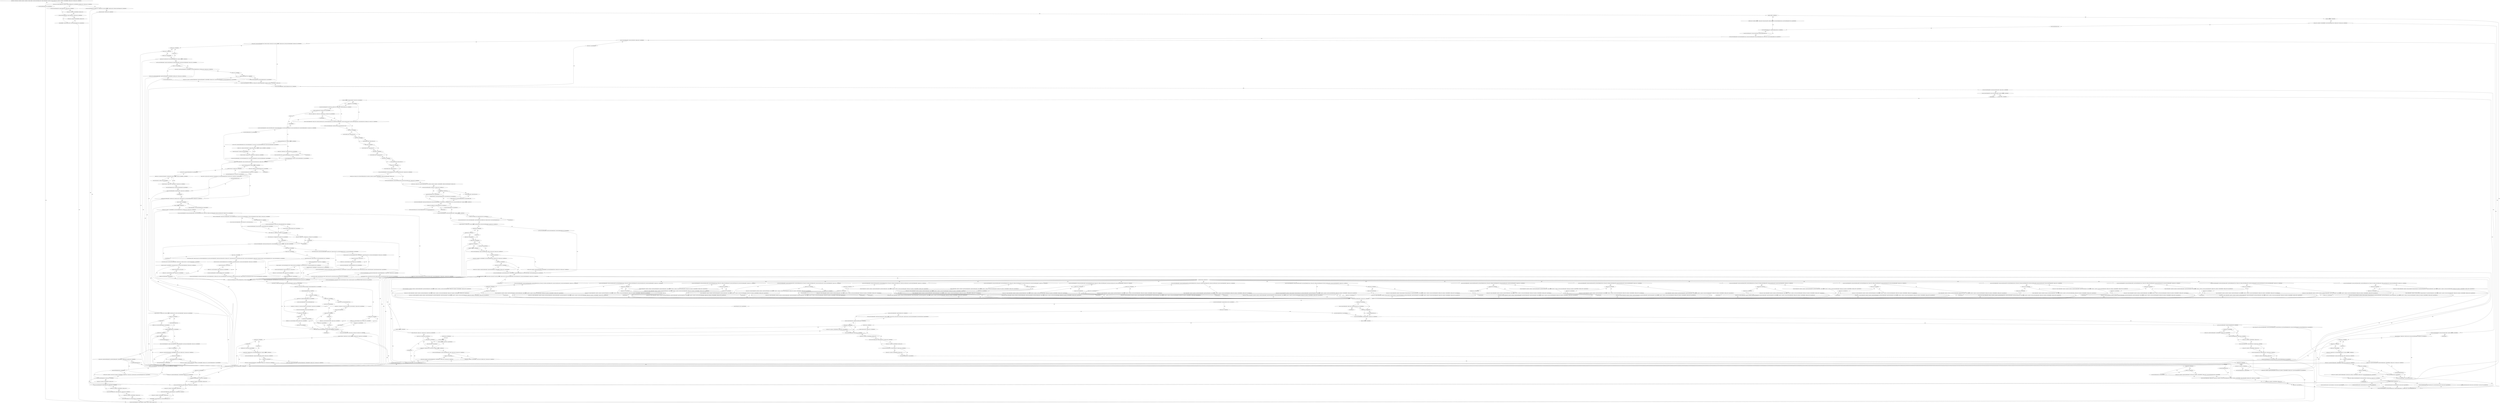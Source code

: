 digraph "func" {
"134591280" [label = "'push ebp', 'mov ebp, esp', 'push edi', 'push esi', 'push ebx', 'sub esp, 0x4d0', 'mov ebx, dword [ebp+0x10]', 'lea eax, [ebp-0x1d4]', 'push eax', 'lea eax, [ebp-0x15c]', 'push eax', 'push ebx', 'call 0x805d8f4', 'add esp, 0x10', 'test eax, eax', 'js 0x805d325', " ]
"134599461" [label = "'mov dword [ebp-0x4a4], 0x0', 'jmp 0x805d1bc', " ]
"134591326" [label = "'sub esp, 0x8', 'lea eax, [ebp-0x1d4]', 'push eax', 'push dword [ebp+0x14]', 'call 0x805d764', 'add esp, 0x10', 'test eax, eax', 'js 0x805b3cb', " ]
"134599100" [label = "'mov eax, dword [ebp-0x4a4]', 'lea esp, [ebp-0xc]', 'pop ebx', 'pop esi', 'pop edi', 'pop ebp', 'retn', " ]
"134591435" [label = "'mov eax, dword [ebp-0x158]', 'lea edx, [ebp-0x14c]', 'cmp eax, edx', 'je 0x805b3e7', " ]
"134591351" [label = "'mov eax, dword [ebp-0x154]', 'add eax, 0x7', 'cmp eax, 0x6', 'mov edx, 0xffffffff', 'cmovbe eax, edx', 'add eax, dword [ebp-0x150]', 'jb 0x805d16f', " ]
"134591463" [label = "'mov eax, dword [ebp-0x1d0]', 'lea edx, [ebp-0x1cc]', 'cmp eax, edx', 'je 0x805b403', " ]
"134591451" [label = "'sub esp, 0xc', 'push eax', 'call 0x8052e5d', 'add esp, 0x10', " ]
"134599023" [label = "'mov eax, dword [ebp-0x158]', 'lea edx, [ebp-0x14c]', 'cmp eax, edx', 'je 0x805d18b', " ]
"134591383" [label = "'lea edx, [eax+0x6]', 'cmp eax, edx', 'ja 0x805d16f', " ]
"134591491" [label = "'call 0x8049f60', 'mov dword [eax], 0x16', 'mov dword [ebp-0x4a4], 0x0', 'jmp 0x805d1bc', " ]
"134591479" [label = "'sub esp, 0xc', 'push eax', 'call 0x8052e5d', 'add esp, 0x10', " ]
"134599051" [label = "'mov eax, dword [ebp-0x1d0]', 'lea edx, [ebp-0x1cc]', 'cmp eax, edx', 'je 0x805d1a7', " ]
"134599039" [label = "'sub esp, 0xc', 'push eax', 'call 0x8052e5d', 'add esp, 0x10', " ]
"134591394" [label = "'cmp edx, 0xf9f', 'ja 0x805b41d', " ]
"134599079" [label = "'call 0x8049f60', 'mov dword [eax], 0xc', 'mov dword [ebp-0x4a4], 0x0', " ]
"134599067" [label = "'sub esp, 0xc', 'push eax', 'call 0x8052e5d', 'add esp, 0x10', " ]
"134591517" [label = "'cmp edx, 0xffffffff', 'je 0x805d16f', " ]
"134591402" [label = "'add edx, 0x1b', 'and edx, 0xfffffff0', 'sub esp, edx', 'lea eax, [esp+0xf]', 'and eax, 0xfffffff0', 'mov dword [ebp-0x4ac], eax', 'mov dword [ebp-0x4c0], 0x0', 'jmp 0x805b446', " ]
"134591526" [label = "'sub esp, 0xc', 'push edx', 'call 0x8059bd5', 'mov dword [ebp-0x4ac], eax', 'add esp, 0x10', 'test eax, eax', 'je 0x805d16f', " ]
"134591558" [label = "'mov dword [ebp-0x4a8], 0x0', 'cmp dword [ebp+0x8], 0x0', 'je 0x805b461', " ]
"134591552" [label = "'mov dword [ebp-0x4c0], eax', " ]
"134591585" [label = "'mov eax, dword [ebp-0x158]', 'mov dword [ebp-0x49c], eax', 'mov eax, dword [ebp+0x8]', 'mov dword [ebp-0x4a4], eax', 'mov esi, 0x0', 'mov dword [ebp-0x4b8], 0x0', 'jmp 0x805b771', " ]
"134591574" [label = "'mov eax, dword [ebp+0xc]', 'mov eax, dword [eax]', 'mov dword [ebp-0x4a8], eax', " ]
"134592369" [label = "'mov eax, dword [ebp-0x49c]', 'mov eax, dword [eax]', 'cmp eax, ebx', 'je 0x805b6b8', " ]
"134592184" [label = "'mov edi, esi', 'jmp 0x805b50a', " ]
"134592385" [label = "'sub eax, ebx', 'mov dword [ebp-0x4b0], eax', 'lea edi, [esi+eax]', 'cmp esi, edi', 'mov eax, 0xffffffff', 'cmova edi, eax', 'mov eax, dword [ebp-0x4a8]', 'cmp eax, edi', 'jae 0x805b4ef', " ]
"134591754" [label = "'mov eax, dword [ebp-0x4b8]', 'cmp dword [ebp-0x15c], eax', 'je 0x805d253', " ]
"134591727" [label = "'mov eax, dword [ebp-0x4a4]', 'add eax, esi', 'sub esp, 0x4', 'push dword [ebp-0x4b0]', 'push ebx', 'push eax', 'call 0x8049bf0', 'add esp, 0x10', " ]
"134592420" [label = "'test eax, eax', 'je 0x805b48a', " ]
"134599251" [label = "'lea ebx, [edi+0x1]', 'cmp edi, ebx', 'mov eax, 0xffffffff', 'cmovbe eax, ebx', 'mov esi, dword [ebp-0x4a8]', 'cmp esi, eax', 'jae 0x805d3a9', " ]
"134591772" [label = "'mov eax, dword [ebp-0x49c]', 'movzx eax, byte [eax+0x24]', 'cmp al, 0x25', 'je 0x805b6bf', " ]
"134591626" [label = "'mov eax, 0xc', " ]
"134592428" [label = "'test eax, eax', 'js 0x805d146', " ]
"134599593" [label = "'mov eax, dword [ebp-0x4a4]', 'mov byte [eax+edi], 0x0', 'cmp eax, dword [ebp+0x8]', 'je 0x805d3c4', " ]
"134599278" [label = "'test esi, esi', 'je 0x805d334', " ]
"134592191" [label = "'mov eax, dword [ebp-0x49c]', 'mov eax, dword [eax+0x28]', 'cmp eax, 0xffffffff', 'jne 0x805b6ef', " ]
"134591790" [label = "'mov edx, dword [ebp-0x49c]', 'mov ecx, dword [edx+0x28]', 'cmp ecx, 0xffffffff', 'je 0x805b807', " ]
"134591631" [label = "'cmp eax, edi', 'cmovb eax, edi', 'mov dword [ebp-0x4a8], eax', 'cmp eax, 0xffffffff', 'je 0x805d146', " ]
"134598982" [label = "'mov eax, dword [ebp-0x4a4]', 'cmp eax, dword [ebp+0x8]', 'je 0x805d159', " ]
"134592436" [label = "'add eax, eax', 'jmp 0x805b48f', " ]
"134599620" [label = "'mov eax, dword [ebp-0x4c0]', 'test eax, eax', 'je 0x805d3da', " ]
"134599608" [label = "'cmp dword [ebp-0x4a8], ebx', 'ja 0x805d2da', " ]
"134599476" [label = "'mov dword [ebp-0x4a8], 0xc', " ]
"134599286" [label = "'js 0x805d146', " ]
"134592239" [label = "'call 0x804a1b0', " ]
"134592205" [label = "'lea esi, [edi+0x1]', 'cmp edi, esi', 'cmova esi, eax', 'mov eax, dword [ebp-0x4a8]', 'cmp eax, esi', 'jae 0x805b74e', " ]
"134592519" [label = "'call 0x804a1b0', " ]
"134591808" [label = "'cmp al, 0x6e', 'je 0x805b80c', " ]
"134599001" [label = "'mov eax, dword [ebp-0x4c0]', 'test eax, eax', 'je 0x805d16f', " ]
"134598993" [label = "'test eax, eax', 'jne 0x805d30f', " ]
"134591651" [label = "'mov ecx, dword [ebp-0x4a4]', 'cmp ecx, dword [ebp+0x8]', 'sete byte [ebp-0x4a0]', 'movzx eax, byte [ebp-0x4a0]', 'test ecx, ecx', 'je 0x805b652', " ]
"134592082" [label = "'sub esp, 0xc', 'push dword [ebp-0x4a8]', 'call 0x8059bd5', 'mov dword [ebp-0x4b4], eax', 'add esp, 0x10', 'test eax, eax', 'je 0x805d146', " ]
"134591682" [label = "'test al, al', 'jne 0x805b652', " ]
"134599642" [label = "'mov eax, dword [ebp-0x158]', 'lea edx, [ebp-0x14c]', 'cmp eax, edx', 'je 0x805d3f6', " ]
"134599630" [label = "'sub esp, 0xc', 'push eax', 'call 0x8052e5d', 'add esp, 0x10', " ]
"134599386" [label = "'sub esp, 0x8', 'push ebx', 'mov ebx, eax', 'push eax', 'call 0x8059c09', 'add esp, 0x10', 'test eax, eax', 'cmove eax, ebx', 'mov dword [ebp-0x4a4], eax', 'jmp 0x805d3c4', " ]
"134599486" [label = "'cmp dword [ebp-0x4a8], eax', 'jae 0x805d35d', " ]
"134599292" [label = "'add esi, esi', 'mov dword [ebp-0x4a8], esi', 'jmp 0x805d33e', " ]
"134592334" [label = "'mov eax, dword [ebp-0x4a4]', 'mov byte [eax+edi], 0x25', " ]
"134592223" [label = "'test eax, eax', 'je 0x805b6f4', " ]
"134592524" [label = "'shl ecx, 0x4', 'add ecx, dword [ebp-0x1d0]', 'mov eax, dword [ecx]', 'sub eax, 0x12', 'cmp eax, 0x4', 'ja 0x805b86c', " ]
"134591816" [label = "'and eax, 0xffffffdf', 'lea edx, [eax-0x45]', 'cmp dl, 0x2', 'jbe 0x805b557', " ]
"134599011" [label = "'sub esp, 0xc', 'push eax', 'call 0x8052e5d', 'add esp, 0x10', " ]
"134599439" [label = "'sub esp, 0xc', 'push dword [ebp-0x4a4]', 'call 0x8052e5d', 'add esp, 0x10', 'jmp 0x805d159', " ]
"134592113" [label = "'test esi, esi', 'je 0x805b6a7', " ]
"134591690" [label = "'sub esp, 0x8', 'push dword [ebp-0x4a8]', 'push dword [ebp-0x4a4]', 'call 0x8059c09', 'add esp, 0x10', 'test eax, eax', 'je 0x805d146', " ]
"134599670" [label = "'mov eax, dword [ebp-0x1d0]', 'lea edx, [ebp-0x1cc]', 'cmp eax, edx', 'je 0x805d412', " ]
"134599658" [label = "'sub esp, 0xc', 'push eax', 'call 0x8052e5d', 'add esp, 0x10', " ]
"134599517" [label = "'mov esi, dword [ebp-0x4a4]', 'cmp esi, dword [ebp+0x8]', 'sete byte [ebp-0x49c]', 'movzx eax, byte [ebp-0x49c]', 'test esi, esi', 'je 0x805d289', " ]
"134599305" [label = "'sub esp, 0xc', 'push dword [ebp-0x4a8]', 'call 0x8059bd5', 'mov esi, eax', 'add esp, 0x10', 'test eax, eax', 'je 0x805d146', " ]
"134599548" [label = "'test al, al', 'jne 0x805d289', " ]
"134599494" [label = "'cmp edi, ebx', 'ja 0x805d146', " ]
"134599502" [label = "'cmp ebx, 0xffffffff', 'je 0x805d146', " ]
"134592344" [label = "'mov eax, dword [ebp-0x49c]', 'mov ebx, dword [eax+0x4]', 'add dword [ebp-0x4b8], 0x1', 'add eax, 0x2c', 'mov dword [ebp-0x49c], eax', " ]
"134592244" [label = "'mov eax, 0xc', " ]
"134592227" [label = "'test eax, eax', 'js 0x805d146', " ]
"134592620" [label = "'call 0x804a1b0', " ]
"134592543" [label = "'jmp dword [eax*4+0x80617d4]', " ]
"134591831" [label = "'mov edx, dword [ebp-0x1d0]', 'mov ebx, ecx', 'shl ebx, 0x4', 'add ebx, edx', 'cmp dword [ebx], 0xc', 'je 0x805b871', " ]
"134591827" [label = "'cmp al, 0x41', 'jne 0x805b56d', " ]
"134592167" [label = "'mov eax, dword [ebp-0x4b4]', 'mov dword [ebp-0x4a4], eax', 'jmp 0x805b4ef', " ]
"134592117" [label = "'cmp byte [ebp-0x4a0], 0x0', 'je 0x805b6a7', " ]
"134591721" [label = "'mov dword [ebp-0x4a4], eax', " ]
"134599698" [label = "'mov eax, dword [ebp+0xc]', 'mov dword [eax], edi', 'jmp 0x805d1bc', " ]
"134599686" [label = "'sub esp, 0xc', 'push eax', 'call 0x8052e5d', 'add esp, 0x10', " ]
"134599332" [label = "'test edi, edi', 'je 0x805d2cf', " ]
"134599556" [label = "'sub esp, 0x8', 'push dword [ebp-0x4a8]', 'push dword [ebp-0x4a4]', 'call 0x8059c09', 'add esp, 0x10', 'test eax, eax', 'je 0x805d30f', " ]
"134599511" [label = "'mov dword [ebp-0x4a8], ebx', " ]
"134592249" [label = "'cmp eax, esi', 'cmovb eax, esi', 'mov dword [ebp-0x4a8], eax', 'cmp eax, 0xffffffff', 'je 0x805d146', " ]
"134592235" [label = "'add eax, eax', 'jmp 0x805b6f9', " ]
"134592550" [label = "'mov eax, dword [ecx+0x4]', 'mov ecx, edi', 'mov byte [eax], cl', 'mov esi, edi', 'jmp 0x805b758', " ]
"134592564" [label = "'mov eax, dword [ecx+0x4]', 'mov word [eax], di', 'mov esi, edi', 'jmp 0x805b758', " ]
"134592577" [label = "'mov eax, dword [ecx+0x4]', 'mov dword [eax], edi', 'mov esi, edi', 'jmp 0x805b758', " ]
"134592589" [label = "'mov eax, dword [ecx+0x4]', 'mov dword [eax], edi', 'mov esi, edi', 'jmp 0x805b758', " ]
"134592601" [label = "'mov eax, dword [ecx+0x4]', 'mov dword [eax], edi', 'mov dword [eax+0x4], 0x0', 'mov esi, edi', 'jmp 0x805b758', " ]
"134592625" [label = "'fld st0, tword [ebx+0x4]', 'fucomi st0, st0', 'jpe 0x805b890', " ]
"134591853" [label = "'mov esi, dword [ebp-0x1d0]', 'shl ecx, 0x4', 'mov eax, dword [esi+ecx]', 'mov dword [ebp-0x4b4], eax', 'mov eax, dword [ebp-0x49c]', 'mov eax, dword [eax+0x8]', 'mov ebx, dword [ebp-0x4ac]', 'mov byte [ebx], 0x25', 'add ebx, 0x1', 'test al, 0x1', 'je 0x805b5a5', " ]
"134592126" [label = "'sub esp, 0x4', 'push esi', 'push dword [ebp-0x4a4]', 'push dword [ebp-0x4b4]', 'call 0x8049bf0', 'add esp, 0x10', 'mov eax, dword [ebp-0x4b4]', 'mov dword [ebp-0x4a4], eax', 'jmp 0x805b4ef', " ]
"134599375" [label = "'mov dword [ebp-0x4a4], esi', 'jmp 0x805d3a9', " ]
"134599336" [label = "'cmp byte [ebp-0x49c], 0x0', 'je 0x805d2cf', " ]
"134599587" [label = "'mov dword [ebp-0x4a4], eax', " ]
"134592269" [label = "'mov eax, dword [ebp-0x4a4]', 'cmp eax, dword [ebp+0x8]', 'sete bl', 'test eax, eax', 'je 0x805b7bb', " ]
"134592443" [label = "'sub esp, 0xc', 'push dword [ebp-0x4a8]', 'call 0x8059bd5', 'add esp, 0x10', 'test eax, eax', 'je 0x805d146', " ]
"134592289" [label = "'test bl, bl', 'jne 0x805b7bb', " ]
"134592656" [label = "'fstp st0, st0', " ]
"134592632" [label = "'fld st0, st0', 'fadd st0, st1', 'fxch st0, st1', 'fucomip st0, st1', 'fstp st0, st0', 'jpe 0x805b56d', " ]
"134591909" [label = "'test al, 0x2', 'je 0x805b5af', " ]
"134591896" [label = "'mov ecx, dword [ebp-0x4ac]', 'lea ebx, [ecx+0x2]', 'mov byte [ecx+0x1], 0x27', " ]
"134599345" [label = "'sub esp, 0x4', 'push edi', 'push dword [ebp-0x4a4]', 'push eax', 'call 0x8049bf0', 'add esp, 0x10', 'mov dword [ebp-0x4a4], esi', 'jmp 0x805d3a9', " ]
"134592468" [label = "'test edi, edi', 'je 0x805b7fc', " ]
"134592297" [label = "'sub esp, 0x8', 'push dword [ebp-0x4a8]', 'push dword [ebp-0x4a4]', 'call 0x8059c09', 'add esp, 0x10', 'test eax, eax', 'je 0x805d146', " ]
"134592658" [label = "'mov ebx, dword [ebp-0x49c]', 'mov esi, dword [ebx+0x8]', 'mov dword [ebp-0x4b0], esi', 'mov ecx, dword [ebx+0xc]', 'mov esi, dword [ebx+0x10]', 'mov dword [ebp-0x4a0], esi', 'cmp ecx, esi', 'je 0x805b9ab', " ]
"134592648" [label = "'jne 0x805b56d', " ]
"134591919" [label = "'test al, 0x4', 'je 0x805b5b9', " ]
"134591913" [label = "'mov byte [ebx], 0x2d', 'lea ebx, [ebx+0x1]', " ]
"134592508" [label = "'mov dword [ebp-0x4a4], eax', 'jmp 0x805b74e', " ]
"134592472" [label = "'test bl, bl', 'je 0x805b7fc', " ]
"134592328" [label = "'mov dword [ebp-0x4a4], eax', " ]
"134592939" [label = "'mov dword [ebp-0x4b4], 0x0', 'jmp 0x805b8d8', " ]
"134592728" [label = "'mov ecx, dword [ebp-0x49c]', 'mov esi, dword [ecx+0x18]', 'mov ebx, dword [ecx+0x1c]', 'cmp esi, ebx', 'je 0x805ba12', " ]
"134592693" [label = "'mov ebx, dword [ebx+0x14]', 'cmp ebx, 0xffffffff', 'je 0x805b943', " ]
"134592835" [label = "'mov esi, 0x0', 'mov dword [ebp-0x4b4], edx', 'mov byte [ebp-0x4bc], al', 'mov eax, esi', 'mov dword [ebp-0x4c4], edi', 'mov edi, dword [ebp-0x4a0]', 'jmp 0x805b970', " ]
"134592705" [label = "'shl ebx, 0x4', 'add ebx, edx', 'cmp dword [ebx], 0x5', 'jne 0x805b92d', " ]
"134592654" [label = "'jmp 0x805b892', " ]
"134591929" [label = "'test al, 0x8', 'je 0x805b5c3', " ]
"134591923" [label = "'mov byte [ebx], 0x2b', 'lea ebx, [ebx+0x1]', " ]
"134592476" [label = "'sub esp, 0x4', 'push edi', 'push dword [ebp-0x4a4]', 'mov ebx, eax', 'push eax', 'call 0x8049bf0', 'add esp, 0x10', 'mov dword [ebp-0x4a4], ebx', 'jmp 0x805b74e', " ]
"134593042" [label = "'cmp al, 0x41', 'mov ecx, 0x6', 'mov edx, 0x0', 'cmovne edx, ecx', 'mov dword [ebp-0x4bc], edx', 'mov eax, 0x12', 'mov edx, 0xc', 'cmove eax, edx', " ]
"134592748" [label = "'mov ecx, dword [ecx+0x20]', 'cmp ecx, 0xffffffff', 'je 0x805b9bf', " ]
"134592880" [label = "'add ecx, 0x1', 'movsx esi, byte [ecx-0x1]', 'sub esi, 0x30', 'mov edx, 0xffffffff', 'cmp eax, 0x19999999', 'ja 0x805b964', " ]
"134592813" [label = "'call 0x804a1b0', " ]
"134592715" [label = "'mov esi, dword [ebx+0x4]', 'mov dword [ebp-0x4b4], esi', 'test esi, esi', 'js 0x805b932', " ]
"134591939" [label = "'test al, 0x10', 'je 0x805b5cd', " ]
"134591933" [label = "'mov byte [ebx], 0x20', 'lea ebx, [ebx+0x1]', " ]
"134593076" [label = "'mov ebx, dword [ebp-0x4b4]', 'cmp ebx, eax', 'cmovae eax, ebx', 'lea esi, [eax+0x1]', 'mov dword [ebp-0x4c8], esi', 'cmp eax, esi', 'ja 0x805d146', " ]
"134592959" [label = "'lea eax, [esi+0x1]', 'cmp ebx, eax', 'je 0x805bb36', " ]
"134592760" [label = "'shl ecx, 0x4', 'add edx, ecx', 'cmp dword [edx], 0x5', 'jne 0x805b9ba', " ]
"134592868" [label = "'lea eax, [esi+edx]', 'cmp edx, eax', 'cmova eax, ebx', 'cmp edi, ecx', 'je 0x805b98d', " ]
"134592902" [label = "'lea edx, [eax+eax*4]', 'add edx, edx', 'jmp 0x805b964', " ]
"134592818" [label = "'or dword [ebp-0x4b0], 0x2', 'neg esi', 'mov dword [ebp-0x4b4], esi', 'jmp 0x805b8d8', " ]
"134591949" [label = "'test al, 0x40', 'je 0x805b5d7', " ]
"134591943" [label = "'mov byte [ebx], 0x23', 'lea ebx, [ebx+0x1]', " ]
"134593104" [label = "'cmp esi, 0x2bc', 'jbe 0x805bb4a', " ]
"134593354" [label = "'lea eax, [ebp-0x490]', 'mov dword [ebp-0x4a0], eax', 'jmp 0x805ba7f', " ]
"134593116" [label = "'cmp esi, 0xffffffff', 'je 0x805d146', " ]
"134593334" [label = "'mov dword [ebp-0x4bc], 0x0', 'mov eax, 0xc', 'jmp 0x805ba34', " ]
"134592970" [label = "'mov edx, 0x0', 'mov dword [ebp-0x4a0], edi', 'jmp 0x805b9e3', " ]
"134592954" [label = "'call 0x804a1b0', " ]
"134592774" [label = "'mov edx, dword [edx+0x4]', 'test edx, edx', 'js 0x805ba12', " ]
"134592909" [label = "'mov edx, dword [ebp-0x4b4]', 'mov dword [ebp-0x4b4], eax', 'movzx eax, byte [ebp-0x4bc]', 'mov edi, dword [ebp-0x4c4]', 'jmp 0x805b8d8', " ]
"134591959" [label = "'test al, 0x20', 'je 0x805b5e1', " ]
"134591953" [label = "'mov byte [ebx], 0x49', 'lea ebx, [ebx+0x1]', " ]
"134593151" [label = "'mov eax, dword [ebp-0x49c]', 'mov eax, dword [eax+0x28]', 'mov dword [ebp-0x4c4], eax', 'shl eax, 0x4', 'add eax, dword [ebp-0x1d0]', 'fld st0, tword [eax+0x4]', 'fucomi st0, st0', 'jpe 0x805bb5b', " ]
"134593125" [label = "'sub esp, 0xc', 'push esi', 'call 0x8059bd5', 'mov dword [ebp-0x4a0], eax', 'add esp, 0x10', 'test eax, eax', 'je 0x805d146', " ]
"134592995" [label = "'add eax, 0x1', 'movsx edi, byte [eax-0x1]', 'sub edi, 0x30', 'mov esi, 0xffffffff', 'cmp edx, 0x19999999', 'ja 0x805b9d7', " ]
"134592785" [label = "'mov dword [ebp-0x4bc], edx', " ]
"134591969" [label = "'mov ecx, dword [ebp-0x49c]', 'mov eax, dword [ecx+0xc]', 'mov edx, dword [ecx+0x10]', 'cmp eax, edx', 'je 0x805b60d', " ]
"134591963" [label = "'mov byte [ebx], 0x30', 'lea ebx, [ebx+0x1]', " ]
"134593371" [label = "'fstp st0, st0', 'mov eax, dword [ebp-0x49c]', 'movzx eax, byte [eax+0x24]', 'mov byte [ebp-0x4bc], al', 'sub eax, 0x41', 'cmp al, 0x19', 'ja 0x805bb92', " ]
"134593186" [label = "'fnstcw word [ebp-0x494]', 'movzx eax, word [ebp-0x494]', 'mov word [ebp-0x4c4], ax', 'or ah, 0x3', 'mov word [ebp-0x494], ax', 'fldcw word [ebp-0x494]', 'fxam', 'fnstsw ax', 'test ah, 0x2', 'je 0x805bbb0', " ]
"134592983" [label = "'lea edx, [edi+esi]', 'cmp esi, edx', 'cmova edx, ecx', 'cmp ebx, eax', 'je 0x805ba01', " ]
"134593018" [label = "'lea esi, [edx+edx*4]', 'add esi, esi', 'jmp 0x805b9d7', " ]
"134592791" [label = "'mov esi, dword [ebp-0x4bc]', 'lea eax, [esi+0xc]', 'cmp esi, eax', 'ja 0x805d146', " ]
"134592013" [label = "'mov edx, dword [ebp-0x49c]', 'mov eax, dword [edx+0x18]', 'mov edx, dword [edx+0x1c]', 'cmp eax, edx', 'je 0x805b639', " ]
"134591985" [label = "'sub edx, eax', 'sub esp, 0x4', 'mov dword [ebp-0x4a0], edx', 'push edx', 'push eax', 'push ebx', 'call 0x8049bf0', 'add ebx, dword [ebp-0x4a0]', 'add esp, 0x10', " ]
"134593426" [label = "'mov eax, dword [ebp-0x4a0]', 'mov byte [eax], 0x6e', 'mov byte [eax+0x1], 0x61', 'lea ebx, [eax+0x3]', 'mov byte [eax+0x2], 0x6e', 'mov esi, 0x0', 'jmp 0x805bc5d', " ]
"134593396" [label = "'mov eax, dword [ebp-0x4a0]', 'mov byte [eax], 0x4e', 'mov byte [eax+0x1], 0x41', 'lea ebx, [eax+0x3]', 'mov byte [eax+0x2], 0x4e', 'mov esi, 0x0', 'jmp 0x805bc5d', " ]
"134593456" [label = "'test byte [ebp-0x4b0], 0x4', 'je 0x805bbca', " ]
"134593235" [label = "'fchs', 'mov eax, dword [ebp-0x4a0]', 'lea esi, [eax+0x1]', 'mov byte [eax], 0x2d', " ]
"134593025" [label = "'mov dword [ebp-0x4bc], edx', 'mov edi, dword [ebp-0x4a0]', 'jmp 0x805b917', " ]
"134592808" [label = "'jmp 0x805ba34', " ]
"134592057" [label = "'mov eax, dword [ebp-0x4b4]', 'sub eax, 0x7', 'cmp eax, 0x9', 'ja 0x805c115', " ]
"134592029" [label = "'sub edx, eax', 'sub esp, 0x4', 'mov dword [ebp-0x4a0], edx', 'push edx', 'push eax', 'push ebx', 'call 0x8049bf0', 'add ebx, dword [ebp-0x4a0]', 'add esp, 0x10', " ]
"134593629" [label = "'mov eax, ebx', 'sub eax, dword [ebp-0x4a0]', 'mov edx, dword [ebp-0x4b4]', 'cmp edx, eax', 'jbe 0x805bcd4', " ]
"134593482" [label = "'mov eax, dword [ebp-0x4a0]', 'mov esi, eax', 'test byte [ebp-0x4b0], 0x8', 'je 0x805bae1', " ]
"134593465" [label = "'mov eax, dword [ebp-0x4a0]', 'lea esi, [eax+0x1]', 'mov byte [eax], 0x2b', 'jmp 0x805bae1', " ]
"134593249" [label = "'fldz', 'fxch st0, st1', 'fcomi st0, st1', 'fstp st1, st0', 'jbe 0x805bbff', " ]
"134594837" [label = "'mov dword [ebp-0x4bc], ebx', 'jmp 0x805c05e', " ]
"134592075" [label = "'jmp dword [eax*4+0x80617ac]', " ]
"134593748" [label = "'mov esi, ebx', 'sub esi, dword [ebp-0x4a0]', 'cmp esi, dword [ebp-0x4c8]', 'jae 0x805bf76', " ]
"134593647" [label = "'sub edx, eax', 'mov eax, edx', 'lea ecx, [ebx+edx]', 'test byte [ebp-0x4b0], 0x2', 'jne 0x805befd', " ]
"134593503" [label = "'lea esi, [eax+0x1]', 'mov byte [eax], 0x20', 'jmp 0x805bae1', " ]
"134593535" [label = "'fldz', 'fxch st0, st1', 'fucomip st0, st1', 'fstp st0, st0', 'jpe 0x805bd26', " ]
"134593830" [label = "'call 0x804a1b0', " ]
"134593549" [label = "'jne 0x805bd26', " ]
"134593263" [label = "'fld st0, st0', 'fadd st0, st1', 'fucomip st0, st1', 'fstp st0, st0', 'jpe 0x805bd26', " ]
"134593277" [label = "'jne 0x805bd26', " ]
"134594654" [label = "'mov ebx, dword [ebp-0x49c]', 'movzx eax, byte [ebx+0x24]', 'mov ecx, dword [ebp-0x4bc]', 'mov byte [ecx], al', 'mov byte [ecx+0x1], 0x0', 'mov eax, dword [ebx+0x14]', 'cmp eax, 0xffffffff', 'je 0x805c125', " ]
"134594636" [label = "'mov byte [ebx], 0x6c', 'lea ebx, [ebx+0x1]', " ]
"134594642" [label = "'lea eax, [ebx+0x1]', 'mov dword [ebp-0x4bc], eax', 'mov byte [ebx], 0x6c', " ]
"134594820" [label = "'lea eax, [ebx+0x1]', 'mov dword [ebp-0x4bc], eax', 'mov byte [ebx], 0x4c', 'jmp 0x805c05e', " ]
"134594422" [label = "'call 0x804a1b0', " ]
"134593768" [label = "'mov ebx, dword [ebp-0x4a8]', 'mov eax, ebx', 'sub eax, edi', 'cmp eax, esi', 'ja 0x805bfcd', " ]
"134594301" [label = "'test edx, edx', 'je 0x805bf61', " ]
"134593667" [label = "'test byte [ebp-0x4b0], 0x20', 'je 0x805bf11', " ]
"134593555" [label = "'mov eax, dword [ebp-0x49c]', 'movzx eax, byte [eax+0x24]', 'mov byte [ebp-0x4cc], al', 'and eax, 0xffffffdf', 'cmp al, 0x46', 'jne 0x805bd60', " ]
"134593283" [label = "'mov eax, dword [ebp-0x49c]', 'movzx eax, byte [eax+0x24]', 'mov byte [ebp-0x4bc], al', 'sub eax, 0x41', 'cmp al, 0x19', 'ja 0x805bbea', " ]
"134594853" [label = "'mov dword [ebp-0x4b0], 0x0', 'jmp 0x805c0a1', " ]
"134594688" [label = "'shl eax, 0x4', 'add eax, esi', 'cmp dword [eax], 0x5', 'jne 0x805c120', " ]
"134594509" [label = "'mov eax, dword [ebp-0x4a4]', 'add eax, edi', 'sub esp, 0x4', 'push esi', 'mov ebx, dword [ebp-0x4a0]', 'push ebx', 'push eax', 'call 0x8049bf0', 'lea eax, [ebp-0x490]', 'add esp, 0x10', 'cmp ebx, eax', 'je 0x805bfff', " ]
"134593786" [label = "'lea eax, [edi+esi]', 'cmp edi, eax', 'mov edx, 0xffffffff', 'cmova eax, edx', 'cmp ebx, eax', 'jae 0x805bfcd', " ]
"134594401" [label = "'mov ebx, ecx', 'jmp 0x805bcd4', " ]
"134594305" [label = "'add ebx, 0x1', 'mov byte [ebx-0x1], 0x20', 'cmp ecx, ebx', 'jne 0x805bf01', " ]
"134594321" [label = "'mov edx, ecx', 'cmp dword [ebp-0x4a0], ebx', 'jae 0x805bf42', " ]
"134593680" [label = "'test esi, esi', 'je 0x805bf11', " ]
"134593888" [label = "'cmp al, 0x45', 'jne 0x805bde3', " ]
"134593582" [label = "'mov byte [esi], 0x30', 'mov eax, dword [ebp-0x4b0]', 'and eax, 0x10', 'lea ebx, [esi+0x1]', 'or eax, dword [ebp-0x4bc]', 'jne 0x805bd2b', " ]
"134593514" [label = "'mov byte [esi], 0x69', 'mov byte [esi+0x1], 0x6e', 'lea ebx, [esi+0x3]', 'mov byte [esi+0x2], 0x66', 'mov esi, 0x0', 'jmp 0x805bc49', " ]
"134593310" [label = "'mov byte [esi], 0x49', 'mov byte [esi+0x1], 0x4e', 'lea ebx, [esi+0x3]', 'mov byte [esi+0x2], 0x46', 'mov esi, 0x0', 'jmp 0x805bc49', " ]
"134594721" [label = "'mov eax, dword [ebp-0x49c]', 'mov eax, dword [eax+0x20]', 'cmp eax, 0xffffffff', 'je 0x805c0d2', " ]
"134594848" [label = "'call 0x804a1b0', " ]
"134594702" [label = "'mov eax, dword [eax+0x4]', 'mov dword [ebp-0x490], eax', 'mov dword [ebp-0x4b0], 0x1', " ]
"134594559" [label = "'add esi, edi', 'jmp 0x805b758', " ]
"134594547" [label = "'sub esp, 0xc', 'push ebx', 'call 0x8052e5d', 'add esp, 0x10', " ]
"134593807" [label = "'test ebx, ebx', 'je 0x805bf7b', " ]
"134594316" [label = "'jmp 0x805bcd4', " ]
"134594370" [label = "'test eax, eax', 'je 0x805bf6f', " ]
"134594331" [label = "'mov esi, dword [ebp-0x4a0]', 'mov dword [ebp-0x4b0], eax', " ]
"134593688" [label = "'cmp esi, ebx', 'jae 0x805bf5a', " ]
"134594019" [label = "'cmp al, 0x47', 'jne 0x805be4b', " ]
"134593892" [label = "'mov byte [esi], 0x30', 'mov eax, dword [ebp-0x4b0]', 'and eax, 0x10', 'lea ebx, [esi+0x1]', 'mov dword [ebp-0x4cc], ebx', 'or eax, dword [ebp-0x4bc]', 'jne 0x805bda9', " ]
"134593835" [label = "'lea ebx, [esi+0x2]', 'call 0x805b312', 'mov byte [esi+0x1], al', 'mov eax, dword [ebp-0x4bc]', 'test eax, eax', 'je 0x805bc49', " ]
"134593609" [label = "'movzx eax, word [ebp-0x4c4]', 'mov word [ebp-0x494], ax', 'fldcw word [ebp-0x494]', " ]
"134594770" [label = "'lea ebx, [edi+0x2]', 'cmp edi, ebx', 'mov eax, 0xffffffff', 'cmovbe eax, ebx', 'mov edx, dword [ebp-0x4a8]', 'cmp edx, eax', 'jae 0x805c182', " ]
"134594735" [label = "'shl eax, 0x4', 'add esi, eax', 'cmp dword [esi], 0x5', 'jne 0x805c134', " ]
"134594427" [label = "'mov edx, 0xc', " ]
"134593815" [label = "'js 0x805d146', " ]
"134594415" [label = "'mov ebx, ecx', 'jmp 0x805bcd4', " ]
"134594374" [label = "'add eax, ebx', " ]
"134594343" [label = "'sub ebx, 0x1', 'sub edx, 0x1', 'movzx eax, byte [ebx]', 'mov byte [edx], al', 'cmp esi, ebx', 'jne 0x805bf27', " ]
"134594394" [label = "'mov esi, ebx', 'jmp 0x805bcbd', " ]
"134593696" [label = "'mov edx, ecx', 'mov dword [ebp-0x4b0], eax', " ]
"134594123" [label = "'cmp al, 0x41', 'jne 0x805bef8', " ]
"134594023" [label = "'mov byte [esi], 0x30', 'lea ebx, [esi+0x1]', 'test byte [ebp-0x4b0], 0x10', 'je 0x805bc49', " ]
"134593961" [label = "'lea ebx, [esi+0x2]', 'mov dword [ebp-0x4cc], ebx', 'call 0x805b312', 'mov byte [esi+0x1], al', 'mov eax, dword [ebp-0x4bc]', 'test eax, eax', 'je 0x805bd81', " ]
"134593921" [label = "'mov eax, dword [ebp-0x49c]', 'movzx eax, byte [eax+0x24]', 'mov ebx, dword [ebp-0x4cc]', 'mov byte [ebx], al', 'mov eax, ebx', 'mov byte [ebx+0x1], 0x2b', 'mov byte [ebx+0x2], 0x30', 'lea ebx, [ebx+0x4]', 'mov byte [eax+0x3], 0x30', 'jmp 0x805bc49', " ]
"134593860" [label = "'lea edx, [esi+eax+0x2]', 'mov eax, ebx', " ]
"134594946" [label = "'mov ebx, dword [ebp-0x4a8]', 'mov eax, dword [ebp-0x4a4]', 'mov dword [ebp-0x4a0], eax', 'jmp 0x805d503', " ]
"134594797" [label = "'test edx, edx', 'je 0x805d4ab', " ]
"134594868" [label = "'call 0x804a1b0', " ]
"134594745" [label = "'mov eax, dword [esi+0x4]', 'mov esi, dword [ebp-0x4b0]', 'mov dword [ebp+esi*4-0x490], eax', 'lea eax, [esi+0x1]', 'mov dword [ebp-0x4b0], eax', " ]
"134594432" [label = "'cmp edx, eax', 'cmovae eax, edx', 'mov dword [ebp-0x4a8], eax', 'cmp eax, 0xffffffff', 'je 0x805d146', " ]
"134593821" [label = "'add ebx, ebx', 'mov edx, ebx', 'jmp 0x805bf80', " ]
"134594376" [label = "'add ebx, 0x1', 'mov byte [ebx-0x1], 0x20', 'cmp eax, ebx', 'jne 0x805bf48', " ]
"134594358" [label = "'mov eax, dword [ebp-0x4b0]', 'mov ebx, dword [ebp-0x4a0]', " ]
"134593725" [label = "'test eax, eax', 'je 0x805bf68', " ]
"134593704" [label = "'sub ebx, 0x1', 'sub edx, 0x1', 'movzx eax, byte [ebx]', 'mov byte [edx], al', 'cmp esi, ebx', 'jne 0x805bca8', " ]
"134594296" [label = "'call 0x804a1b0', " ]
"134594131" [label = "'mov byte [esi], 0x30', 'lea eax, [esi+0x2]', 'mov dword [ebp-0x4d0], eax', 'mov eax, dword [ebp-0x49c]', 'movzx eax, byte [eax+0x24]', 'add eax, 0x17', 'mov byte [esi+0x1], al', 'mov byte [esi+0x2], 0x30', 'mov eax, dword [ebp-0x4b0]', 'and eax, 0x10', 'lea ebx, [esi+0x3]', 'mov dword [ebp-0x4cc], ebx', 'or eax, dword [ebp-0x4bc]', 'jne 0x805bebe', " ]
"134594042" [label = "'mov eax, dword [ebp-0x4bc]', 'test eax, eax', 'je 0x805d41c', " ]
"134593988" [label = "'lea edx, [esi+eax+0x2]', 'mov eax, ebx', " ]
"134593866" [label = "'add eax, 0x1', 'mov byte [eax-0x1], 0x30', 'cmp edx, eax', 'jne 0x805bd4a', " ]
"134599939" [label = "'mov eax, dword [ebp-0x4a0]', 'mov byte [eax+edi], 0x0', 'call 0x8049f60', 'mov dword [ebp-0x4a4], eax', 'mov eax, dword [eax]', 'mov dword [ebp-0x4a8], eax', 'jmp 0x805c2f3', " ]
"134599851" [label = "'mov edx, 0xc', " ]
"134594805" [label = "'test edx, edx', 'js 0x805d146', " ]
"134594452" [label = "'mov eax, dword [ebp-0x4a4]', 'cmp eax, dword [ebp+0x8]', 'sete bl', 'test eax, eax', 'je 0x805c006', " ]
"134594566" [label = "'sub esp, 0xc', 'push dword [ebp-0x4a8]', 'call 0x8059bd5', 'add esp, 0x10', 'test eax, eax', 'je 0x805d146', " ]
"134594468" [label = "'test bl, bl', 'jne 0x805c006', " ]
"134594387" [label = "'mov ebx, ecx', 'jmp 0x805bcd4', " ]
"134594408" [label = "'mov ebx, ecx', 'jmp 0x805bcd4', " ]
"134593733" [label = "'add eax, esi', " ]
"134593719" [label = "'mov eax, dword [ebp-0x4b0]', " ]
"134594238" [label = "'lea ebx, [esi+0x4]', 'mov dword [ebp-0x4cc], ebx', 'call 0x805b312', 'mov byte [esi+0x3], al', 'mov eax, dword [ebp-0x4bc]', 'test eax, eax', 'je 0x805be8d', " ]
"134594189" [label = "'mov eax, dword [ebp-0x49c]', 'movzx eax, byte [eax+0x24]', 'mov byte [ebp-0x4bc], al', 'add eax, 0xf', 'mov esi, dword [ebp-0x4cc]', 'mov byte [esi], al', 'mov byte [esi+0x1], 0x2b', 'lea ebx, [esi+0x3]', 'mov byte [esi+0x2], 0x30', 'mov esi, dword [ebp-0x4d0]', 'jmp 0x805bc49', " ]
"134599708" [label = "'lea ebx, [esi+0x2]', 'call 0x805b312', 'mov byte [esi+0x1], al', 'jmp 0x805bc49', " ]
"134594056" [label = "'lea ebx, [eax-0x1]', 'mov dword [ebp-0x4cc], ebx', 'lea ebx, [esi+0x2]', 'call 0x805b312', 'mov byte [esi+0x1], al', 'cmp dword [ebp-0x4cc], 0x0', 'je 0x805bc49', " ]
"134593994" [label = "'add eax, 0x1', 'mov byte [eax-0x1], 0x30', 'cmp edx, eax', 'jne 0x805bdca', " ]
"134593877" [label = "'add ebx, dword [ebp-0x4bc]', 'jmp 0x805bc49', " ]
"134595315" [label = "'mov dword [ebp-0x494], 0xffffffff', 'mov esi, ebx', 'sub esi, edi', 'mov eax, 0x7fffffff', 'cmovs esi, eax', 'mov eax, dword [ebp-0x4a4]', 'mov dword [eax], 0x0', 'mov eax, dword [ebp-0x4b4]', 'cmp eax, 0x11', 'ja 0x805d049', " ]
"134599856" [label = "'cmp eax, edx', 'jbe 0x805d525', " ]
"134594813" [label = "'add edx, edx', 'jmp 0x805d4b0', " ]
"134594591" [label = "'test edi, edi', 'je 0x805c044', " ]
"134594472" [label = "'sub esp, 0x8', 'push dword [ebp-0x4a8]', 'push dword [ebp-0x4a4]', 'call 0x8059c09', 'add esp, 0x10', 'test eax, eax', 'je 0x805d146', " ]
"134593735" [label = "'add esi, 0x1', 'mov byte [esi-0x1], 0x30', 'cmp esi, eax', 'jne 0x805bcc7', " ]
"134594265" [label = "'lea edx, [esi+eax+0x4]', 'mov eax, ebx', " ]
"134594089" [label = "'mov eax, dword [ebp-0x4bc]', 'lea edx, [esi+eax+0x1]', 'mov eax, ebx', " ]
"134594005" [label = "'mov ebx, dword [ebp-0x4bc]', 'add dword [ebp-0x4cc], ebx', 'jmp 0x805bd81', " ]
"134598729" [label = "'call 0x804a1b0', " ]
"134595364" [label = "'jmp dword [eax*4+0x80617e8]', " ]
"134599973" [label = "'mov ebx, edx', 'jmp 0x805d4c5', " ]
"134599877" [label = "'mov ecx, dword [ebp-0x4a4]', 'cmp ecx, dword [ebp+0x8]', 'sete al', 'mov esi, eax', 'test ecx, ecx', 'je 0x805c139', " ]
"134599860" [label = "'cmp edi, ebx', 'ja 0x805d146', " ]
"134599868" [label = "'cmp ebx, 0xffffffff', 'je 0x805d146', " ]
"134594628" [label = "'mov dword [ebp-0x4a4], eax', 'jmp 0x805bfcd', " ]
"134594595" [label = "'test bl, bl', 'je 0x805c044', " ]
"134594503" [label = "'mov dword [ebp-0x4a4], eax', " ]
"134593746" [label = "'mov ebx, ecx', " ]
"134594271" [label = "'add eax, 0x1', 'mov byte [eax-0x1], 0x30', 'cmp edx, eax', 'jne 0x805bedf', " ]
"134594101" [label = "'add eax, 0x1', 'mov byte [eax-0x1], 0x30', 'cmp eax, edx', 'jne 0x805be35', " ]
"134594969" [label = "'mov eax, dword [ebp-0x49c]', 'mov eax, dword [eax+0x28]', 'mov dword [ebp-0x4c4], eax', 'shl eax, 0x4', 'add eax, dword [ebp-0x1d0]', 'movsx eax, byte [eax+0x4]', 'mov edx, dword [ebp-0x4b0]', 'cmp edx, 0x1', 'je 0x805c32b', " ]
"134595423" [label = "'mov eax, dword [ebp-0x49c]', 'mov eax, dword [eax+0x28]', 'mov dword [ebp-0x4c4], eax', 'shl eax, 0x4', 'add eax, dword [ebp-0x1d0]', 'movzx eax, byte [eax+0x4]', 'mov ecx, dword [ebp-0x4b0]', 'cmp ecx, 0x1', 'je 0x805c3f7', " ]
"134595627" [label = "'mov eax, dword [ebp-0x49c]', 'mov eax, dword [eax+0x28]', 'mov dword [ebp-0x4c4], eax', 'shl eax, 0x4', 'add eax, dword [ebp-0x1d0]', 'movsx eax, word [eax+0x4]', 'mov edx, dword [ebp-0x4b0]', 'cmp edx, 0x1', 'je 0x805c4c3', " ]
"134595831" [label = "'mov eax, dword [ebp-0x49c]', 'mov eax, dword [eax+0x28]', 'mov dword [ebp-0x4c4], eax', 'shl eax, 0x4', 'add eax, dword [ebp-0x1d0]', 'movzx eax, word [eax+0x4]', 'mov ecx, dword [ebp-0x4b0]', 'cmp ecx, 0x1', 'je 0x805c58f', " ]
"134596035" [label = "'mov eax, dword [ebp-0x49c]', 'mov eax, dword [eax+0x28]', 'mov dword [ebp-0x4c4], eax', 'shl eax, 0x4', 'add eax, dword [ebp-0x1d0]', 'mov eax, dword [eax+0x4]', 'mov edx, dword [ebp-0x4b0]', 'cmp edx, 0x1', 'je 0x805c65a', " ]
"134596238" [label = "'mov eax, dword [ebp-0x49c]', 'mov eax, dword [eax+0x28]', 'mov dword [ebp-0x4c4], eax', 'shl eax, 0x4', 'add eax, dword [ebp-0x1d0]', 'mov eax, dword [eax+0x4]', 'mov ecx, dword [ebp-0x4b0]', 'cmp ecx, 0x1', 'je 0x805c725', " ]
"134596441" [label = "'mov eax, dword [ebp-0x49c]', 'mov eax, dword [eax+0x28]', 'mov dword [ebp-0x4c4], eax', 'shl eax, 0x4', 'add eax, dword [ebp-0x1d0]', 'mov eax, dword [eax+0x4]', 'mov edx, dword [ebp-0x4b0]', 'cmp edx, 0x1', 'je 0x805c7f0', " ]
"134596644" [label = "'mov eax, dword [ebp-0x49c]', 'mov eax, dword [eax+0x28]', 'mov dword [ebp-0x4c4], eax', 'shl eax, 0x4', 'add eax, dword [ebp-0x1d0]', 'mov eax, dword [eax+0x4]', 'mov ecx, dword [ebp-0x4b0]', 'cmp ecx, 0x1', 'je 0x805c8bb', " ]
"134596847" [label = "'mov eax, dword [ebp-0x49c]', 'mov eax, dword [eax+0x28]', 'mov dword [ebp-0x4c4], eax', 'shl eax, 0x4', 'add eax, dword [ebp-0x1d0]', 'mov edx, dword [eax+0x8]', 'mov eax, dword [eax+0x4]', 'mov ecx, dword [ebp-0x4b0]', 'cmp ecx, 0x1', 'je 0x805c988', " ]
"134597056" [label = "'mov eax, dword [ebp-0x49c]', 'mov eax, dword [eax+0x28]', 'mov dword [ebp-0x4c4], eax', 'shl eax, 0x4', 'add eax, dword [ebp-0x1d0]', 'mov edx, dword [eax+0x8]', 'mov eax, dword [eax+0x4]', 'mov ecx, dword [ebp-0x4b0]', 'cmp ecx, 0x1', 'je 0x805ca59', " ]
"134597265" [label = "'mov eax, dword [ebp-0x49c]', 'mov eax, dword [eax+0x28]', 'mov dword [ebp-0x4c4], eax', 'shl eax, 0x4', 'add eax, dword [ebp-0x1d0]', 'fld st0, qword [eax+0x4]', 'mov eax, dword [ebp-0x4b0]', 'cmp eax, 0x1', 'je 0x805cb31', " ]
"134597488" [label = "'mov eax, dword [ebp-0x49c]', 'mov eax, dword [eax+0x28]', 'mov dword [ebp-0x4c4], eax', 'shl eax, 0x4', 'add eax, dword [ebp-0x1d0]', 'fld st0, tword [eax+0x4]', 'mov eax, dword [ebp-0x4b0]', 'cmp eax, 0x1', 'je 0x805cc13', " ]
"134597714" [label = "'mov eax, dword [ebp-0x49c]', 'mov eax, dword [eax+0x28]', 'mov dword [ebp-0x4c4], eax', 'shl eax, 0x4', 'add eax, dword [ebp-0x1d0]', 'mov eax, dword [eax+0x4]', 'mov edx, dword [ebp-0x4b0]', 'cmp edx, 0x1', 'je 0x805cce9', " ]
"134597917" [label = "'mov eax, dword [ebp-0x49c]', 'mov eax, dword [eax+0x28]', 'mov dword [ebp-0x4c4], eax', 'shl eax, 0x4', 'add eax, dword [ebp-0x1d0]', 'mov eax, dword [eax+0x4]', 'mov edx, dword [ebp-0x4b0]', 'cmp edx, 0x1', 'je 0x805cdb4', " ]
"134598120" [label = "'mov eax, dword [ebp-0x49c]', 'mov eax, dword [eax+0x28]', 'mov dword [ebp-0x4c4], eax', 'shl eax, 0x4', 'add eax, dword [ebp-0x1d0]', 'mov eax, dword [eax+0x4]', 'mov edx, dword [ebp-0x4b0]', 'cmp edx, 0x1', 'je 0x805ce7f', " ]
"134598323" [label = "'mov eax, dword [ebp-0x49c]', 'mov eax, dword [eax+0x28]', 'mov dword [ebp-0x4c4], eax', 'shl eax, 0x4', 'add eax, dword [ebp-0x1d0]', 'mov eax, dword [eax+0x4]', 'mov ecx, dword [ebp-0x4b0]', 'cmp ecx, 0x1', 'je 0x805cf4a', " ]
"134598526" [label = "'mov eax, dword [ebp-0x49c]', 'mov eax, dword [eax+0x28]', 'mov dword [ebp-0x4c4], eax', 'shl eax, 0x4', 'add eax, dword [ebp-0x1d0]', 'mov eax, dword [eax+0x4]', 'mov edx, dword [ebp-0x4b0]', 'cmp edx, 0x1', 'je 0x805d015', " ]
"134594873" [label = "'sub esp, 0xc', 'push ebx', 'call 0x8059bd5', 'mov dword [ebp-0x4a0], eax', 'add esp, 0x10', 'test eax, eax', 'je 0x805d146', " ]
"134599899" [label = "'test al, al', 'jne 0x805c139', " ]
"134594599" [label = "'sub esp, 0x4', 'push edi', 'push dword [ebp-0x4a4]', 'mov ebx, eax', 'push eax', 'call 0x8049bf0', 'add esp, 0x10', 'mov dword [ebp-0x4a4], ebx', 'jmp 0x805bfcd', " ]
"134594282" [label = "'mov ebx, dword [ebp-0x4bc]', 'add dword [ebp-0x4cc], ebx', 'jmp 0x805be8d', " ]
"134594112" [label = "'add ebx, dword [ebp-0x4cc]', 'jmp 0x805bc49', " ]
"134595371" [label = "'lea ecx, [ebp-0x494]', 'push ecx', 'push eax', 'push dword [ebp-0x490]', 'push dword [ebp-0x4ac]', 'push 0xffffffff', 'push 0x1', 'push esi', 'mov eax, dword [ebp-0x4a0]', 'add eax, edi', 'push eax', 'call 0x8049b00', 'add esp, 0x20', 'jmp 0x805c22d', " ]
"134595012" [label = "'test edx, edx', 'je 0x805c206', " ]
"134595575" [label = "'lea ecx, [ebp-0x494]', 'push ecx', 'push eax', 'push dword [ebp-0x490]', 'push dword [ebp-0x4ac]', 'push 0xffffffff', 'push 0x1', 'push esi', 'mov eax, dword [ebp-0x4a0]', 'add eax, edi', 'push eax', 'call 0x8049b00', 'add esp, 0x20', 'jmp 0x805c22d', " ]
"134595462" [label = "'test ecx, ecx', 'je 0x805c3cb', " ]
"134595779" [label = "'lea edx, [ebp-0x494]', 'push edx', 'push eax', 'push dword [ebp-0x490]', 'push dword [ebp-0x4ac]', 'push 0xffffffff', 'push 0x1', 'push esi', 'mov eax, dword [ebp-0x4a0]', 'add eax, edi', 'push eax', 'call 0x8049b00', 'add esp, 0x20', 'jmp 0x805c22d', " ]
"134595666" [label = "'test edx, edx', 'je 0x805c497', " ]
"134595983" [label = "'lea ecx, [ebp-0x494]', 'push ecx', 'push eax', 'push dword [ebp-0x490]', 'push dword [ebp-0x4ac]', 'push 0xffffffff', 'push 0x1', 'push esi', 'mov eax, dword [ebp-0x4a0]', 'add eax, edi', 'push eax', 'call 0x8049b00', 'add esp, 0x20', 'jmp 0x805c22d', " ]
"134595870" [label = "'test ecx, ecx', 'je 0x805c563', " ]
"134596186" [label = "'lea edx, [ebp-0x494]', 'push edx', 'push eax', 'push dword [ebp-0x490]', 'push dword [ebp-0x4ac]', 'push 0xffffffff', 'push 0x1', 'push esi', 'mov eax, dword [ebp-0x4a0]', 'add eax, edi', 'push eax', 'call 0x8049b00', 'add esp, 0x20', 'jmp 0x805c22d', " ]
"134596073" [label = "'test edx, edx', 'je 0x805c62e', " ]
"134596389" [label = "'lea ecx, [ebp-0x494]', 'push ecx', 'push eax', 'push dword [ebp-0x490]', 'push dword [ebp-0x4ac]', 'push 0xffffffff', 'push 0x1', 'push esi', 'mov eax, dword [ebp-0x4a0]', 'add eax, edi', 'push eax', 'call 0x8049b00', 'add esp, 0x20', 'jmp 0x805c22d', " ]
"134596276" [label = "'test ecx, ecx', 'je 0x805c6f9', " ]
"134596592" [label = "'lea edx, [ebp-0x494]', 'push edx', 'push eax', 'push dword [ebp-0x490]', 'push dword [ebp-0x4ac]', 'push 0xffffffff', 'push 0x1', 'push esi', 'mov eax, dword [ebp-0x4a0]', 'add eax, edi', 'push eax', 'call 0x8049b00', 'add esp, 0x20', 'jmp 0x805c22d', " ]
"134596479" [label = "'test edx, edx', 'je 0x805c7c4', " ]
"134596795" [label = "'lea ecx, [ebp-0x494]', 'push ecx', 'push eax', 'push dword [ebp-0x490]', 'push dword [ebp-0x4ac]', 'push 0xffffffff', 'push 0x1', 'push esi', 'mov eax, dword [ebp-0x4a0]', 'add eax, edi', 'push eax', 'call 0x8049b00', 'add esp, 0x20', 'jmp 0x805c22d', " ]
"134596682" [label = "'test ecx, ecx', 'je 0x805c88f', " ]
"134597000" [label = "'sub esp, 0xc', 'lea ecx, [ebp-0x494]', 'push ecx', 'push edx', 'push eax', 'push dword [ebp-0x490]', 'push dword [ebp-0x4ac]', 'push 0xffffffff', 'push 0x1', 'push esi', 'mov eax, dword [ebp-0x4a0]', 'add eax, edi', 'push eax', 'call 0x8049b00', 'add esp, 0x30', 'jmp 0x805c22d', " ]
"134596888" [label = "'test ecx, ecx', 'je 0x805c95e', " ]
"134597209" [label = "'sub esp, 0xc', 'lea ecx, [ebp-0x494]', 'push ecx', 'push edx', 'push eax', 'push dword [ebp-0x490]', 'push dword [ebp-0x4ac]', 'push 0xffffffff', 'push 0x1', 'push esi', 'mov eax, dword [ebp-0x4a0]', 'add eax, edi', 'push eax', 'call 0x8049b00', 'add esp, 0x30', 'jmp 0x805c22d', " ]
"134597097" [label = "'test ecx, ecx', 'je 0x805ca2f', " ]
"134597425" [label = "'sub esp, 0xc', 'lea eax, [ebp-0x494]', 'push eax', 'lea esp, [esp-0x8]', 'fstp qword [esp], st0', 'push dword [ebp-0x490]', 'push dword [ebp-0x4ac]', 'push 0xffffffff', 'push 0x1', 'push esi', 'mov eax, dword [ebp-0x4a0]', 'add eax, edi', 'push eax', 'call 0x8049b00', 'add esp, 0x30', 'jmp 0x805c22d', " ]
"134597303" [label = "'test eax, eax', 'je 0x805cb02', " ]
"134597651" [label = "'sub esp, 0x8', 'lea eax, [ebp-0x494]', 'push eax', 'lea esp, [esp-0xc]', 'fstp tword [esp], st0', 'push dword [ebp-0x490]', 'push dword [ebp-0x4ac]', 'push 0xffffffff', 'push 0x1', 'push esi', 'mov eax, dword [ebp-0x4a0]', 'add eax, edi', 'push eax', 'call 0x8049b00', 'add esp, 0x30', 'jmp 0x805c22d', " ]
"134597526" [label = "'test eax, eax', 'je 0x805cbe1', " ]
"134597865" [label = "'lea edx, [ebp-0x494]', 'push edx', 'push eax', 'push dword [ebp-0x490]', 'push dword [ebp-0x4ac]', 'push 0xffffffff', 'push 0x1', 'push esi', 'mov eax, dword [ebp-0x4a0]', 'add eax, edi', 'push eax', 'call 0x8049b00', 'add esp, 0x20', 'jmp 0x805c22d', " ]
"134597752" [label = "'test edx, edx', 'je 0x805ccbd', " ]
"134598068" [label = "'lea edx, [ebp-0x494]', 'push edx', 'push eax', 'push dword [ebp-0x490]', 'push dword [ebp-0x4ac]', 'push 0xffffffff', 'push 0x1', 'push esi', 'mov eax, dword [ebp-0x4a0]', 'add eax, edi', 'push eax', 'call 0x8049b00', 'add esp, 0x20', 'jmp 0x805c22d', " ]
"134597955" [label = "'test edx, edx', 'je 0x805cd88', " ]
"134598271" [label = "'lea edx, [ebp-0x494]', 'push edx', 'push eax', 'push dword [ebp-0x490]', 'push dword [ebp-0x4ac]', 'push 0xffffffff', 'push 0x1', 'push esi', 'mov eax, dword [ebp-0x4a0]', 'add eax, edi', 'push eax', 'call 0x8049b00', 'add esp, 0x20', 'jmp 0x805c22d', " ]
"134598158" [label = "'test edx, edx', 'je 0x805ce53', " ]
"134598474" [label = "'lea ecx, [ebp-0x494]', 'push ecx', 'push eax', 'push dword [ebp-0x490]', 'push dword [ebp-0x4ac]', 'push 0xffffffff', 'push 0x1', 'push esi', 'mov eax, dword [ebp-0x4a0]', 'add eax, edi', 'push eax', 'call 0x8049b00', 'add esp, 0x20', 'jmp 0x805c22d', " ]
"134598361" [label = "'test ecx, ecx', 'je 0x805cf1e', " ]
"134598677" [label = "'lea edx, [ebp-0x494]', 'push edx', 'push eax', 'push dword [ebp-0x490]', 'push dword [ebp-0x4ac]', 'push 0xffffffff', 'push 0x1', 'push esi', 'mov eax, dword [ebp-0x4a0]', 'add eax, edi', 'push eax', 'call 0x8049b00', 'add esp, 0x20', 'jmp 0x805c22d', " ]
"134598564" [label = "'test edx, edx', 'je 0x805cfe9', " ]
"134594899" [label = "'test edi, edi', 'je 0x805d503', " ]
"134599907" [label = "'sub esp, 0x8', 'push ebx', 'push dword [ebp-0x4a4]', 'call 0x8059c09', 'mov dword [ebp-0x4a0], eax', 'add esp, 0x10', 'test eax, eax', 'je 0x805d146', " ]
"134595117" [label = "'mov edx, dword [ebp-0x494]', 'test edx, edx', 'js 0x805d053', " ]
"134595078" [label = "'sub esp, 0x4', 'lea ecx, [ebp-0x494]', 'push ecx', 'push eax', 'push dword [ebp-0x4ac]', 'push 0xffffffff', 'push 0x1', 'push esi', 'mov eax, dword [ebp-0x4a0]', 'add eax, edi', 'push eax', 'call 0x8049b00', 'add esp, 0x20', " ]
"134595016" [label = "'cmp edx, 0x2', 'jne 0x805c35a', " ]
"134595531" [label = "'sub esp, 0x4', 'lea edx, [ebp-0x494]', 'push edx', 'push eax', 'push dword [ebp-0x4ac]', 'push 0xffffffff', 'push 0x1', 'push esi', 'mov eax, dword [ebp-0x4a0]', 'add eax, edi', 'push eax', 'call 0x8049b00', 'add esp, 0x20', 'jmp 0x805c22d', " ]
"134595466" [label = "'cmp ecx, 0x2', 'jne 0x805c426', " ]
"134595735" [label = "'sub esp, 0x4', 'lea ecx, [ebp-0x494]', 'push ecx', 'push eax', 'push dword [ebp-0x4ac]', 'push 0xffffffff', 'push 0x1', 'push esi', 'mov eax, dword [ebp-0x4a0]', 'add eax, edi', 'push eax', 'call 0x8049b00', 'add esp, 0x20', 'jmp 0x805c22d', " ]
"134595670" [label = "'cmp edx, 0x2', 'jne 0x805c4f2', " ]
"134595939" [label = "'sub esp, 0x4', 'lea edx, [ebp-0x494]', 'push edx', 'push eax', 'push dword [ebp-0x4ac]', 'push 0xffffffff', 'push 0x1', 'push esi', 'mov eax, dword [ebp-0x4a0]', 'add eax, edi', 'push eax', 'call 0x8049b00', 'add esp, 0x20', 'jmp 0x805c22d', " ]
"134595874" [label = "'cmp ecx, 0x2', 'jne 0x805c5be', " ]
"134596142" [label = "'sub esp, 0x4', 'lea ecx, [ebp-0x494]', 'push ecx', 'push eax', 'push dword [ebp-0x4ac]', 'push 0xffffffff', 'push 0x1', 'push esi', 'mov eax, dword [ebp-0x4a0]', 'add eax, edi', 'push eax', 'call 0x8049b00', 'add esp, 0x20', 'jmp 0x805c22d', " ]
"134596077" [label = "'cmp edx, 0x2', 'jne 0x805c689', " ]
"134596345" [label = "'sub esp, 0x4', 'lea edx, [ebp-0x494]', 'push edx', 'push eax', 'push dword [ebp-0x4ac]', 'push 0xffffffff', 'push 0x1', 'push esi', 'mov eax, dword [ebp-0x4a0]', 'add eax, edi', 'push eax', 'call 0x8049b00', 'add esp, 0x20', 'jmp 0x805c22d', " ]
"134596280" [label = "'cmp ecx, 0x2', 'jne 0x805c754', " ]
"134596548" [label = "'sub esp, 0x4', 'lea ecx, [ebp-0x494]', 'push ecx', 'push eax', 'push dword [ebp-0x4ac]', 'push 0xffffffff', 'push 0x1', 'push esi', 'mov eax, dword [ebp-0x4a0]', 'add eax, edi', 'push eax', 'call 0x8049b00', 'add esp, 0x20', 'jmp 0x805c22d', " ]
"134596483" [label = "'cmp edx, 0x2', 'jne 0x805c81f', " ]
"134596751" [label = "'sub esp, 0x4', 'lea edx, [ebp-0x494]', 'push edx', 'push eax', 'push dword [ebp-0x4ac]', 'push 0xffffffff', 'push 0x1', 'push esi', 'mov eax, dword [ebp-0x4a0]', 'add eax, edi', 'push eax', 'call 0x8049b00', 'add esp, 0x20', 'jmp 0x805c22d', " ]
"134596686" [label = "'cmp ecx, 0x2', 'jne 0x805c8ea', " ]
"134596958" [label = "'lea ecx, [ebp-0x494]', 'push ecx', 'push edx', 'push eax', 'push dword [ebp-0x4ac]', 'push 0xffffffff', 'push 0x1', 'push esi', 'mov eax, dword [ebp-0x4a0]', 'add eax, edi', 'push eax', 'call 0x8049b00', 'add esp, 0x20', 'jmp 0x805c22d', " ]
"134596892" [label = "'cmp ecx, 0x2', 'jne 0x805c9bb', " ]
"134597167" [label = "'lea ecx, [ebp-0x494]', 'push ecx', 'push edx', 'push eax', 'push dword [ebp-0x4ac]', 'push 0xffffffff', 'push 0x1', 'push esi', 'mov eax, dword [ebp-0x4a0]', 'add eax, edi', 'push eax', 'call 0x8049b00', 'add esp, 0x20', 'jmp 0x805c22d', " ]
"134597101" [label = "'cmp ecx, 0x2', 'jne 0x805ca8c', " ]
"134597378" [label = "'lea eax, [ebp-0x494]', 'push eax', 'lea esp, [esp-0x8]', 'fstp qword [esp], st0', 'push dword [ebp-0x4ac]', 'push 0xffffffff', 'push 0x1', 'push esi', 'mov eax, dword [ebp-0x4a0]', 'add eax, edi', 'push eax', 'call 0x8049b00', 'add esp, 0x20', 'jmp 0x805c22d', " ]
"134597307" [label = "'cmp eax, 0x2', 'jne 0x805cb69', " ]
"134597601" [label = "'sub esp, 0xc', 'lea eax, [ebp-0x494]', 'push eax', 'lea esp, [esp-0xc]', 'fstp tword [esp], st0', 'push dword [ebp-0x4ac]', 'push 0xffffffff', 'push 0x1', 'push esi', 'mov eax, dword [ebp-0x4a0]', 'add eax, edi', 'push eax', 'call 0x8049b00', 'add esp, 0x30', 'jmp 0x805c22d', " ]
"134597530" [label = "'cmp eax, 0x2', 'jne 0x805cc4b', " ]
"134597821" [label = "'sub esp, 0x4', 'lea edx, [ebp-0x494]', 'push edx', 'push eax', 'push dword [ebp-0x4ac]', 'push 0xffffffff', 'push 0x1', 'push esi', 'mov eax, dword [ebp-0x4a0]', 'add eax, edi', 'push eax', 'call 0x8049b00', 'add esp, 0x20', 'jmp 0x805c22d', " ]
"134597756" [label = "'cmp edx, 0x2', 'jne 0x805cd18', " ]
"134598024" [label = "'sub esp, 0x4', 'lea edx, [ebp-0x494]', 'push edx', 'push eax', 'push dword [ebp-0x4ac]', 'push 0xffffffff', 'push 0x1', 'push esi', 'mov eax, dword [ebp-0x4a0]', 'add eax, edi', 'push eax', 'call 0x8049b00', 'add esp, 0x20', 'jmp 0x805c22d', " ]
"134597959" [label = "'cmp edx, 0x2', 'jne 0x805cde3', " ]
"134598227" [label = "'sub esp, 0x4', 'lea ecx, [ebp-0x494]', 'push ecx', 'push eax', 'push dword [ebp-0x4ac]', 'push 0xffffffff', 'push 0x1', 'push esi', 'mov eax, dword [ebp-0x4a0]', 'add eax, edi', 'push eax', 'call 0x8049b00', 'add esp, 0x20', 'jmp 0x805c22d', " ]
"134598162" [label = "'cmp edx, 0x2', 'jne 0x805ceae', " ]
"134598430" [label = "'sub esp, 0x4', 'lea edx, [ebp-0x494]', 'push edx', 'push eax', 'push dword [ebp-0x4ac]', 'push 0xffffffff', 'push 0x1', 'push esi', 'mov eax, dword [ebp-0x4a0]', 'add eax, edi', 'push eax', 'call 0x8049b00', 'add esp, 0x20', 'jmp 0x805c22d', " ]
"134598365" [label = "'cmp ecx, 0x2', 'jne 0x805cf79', " ]
"134598633" [label = "'sub esp, 0x4', 'lea ecx, [ebp-0x494]', 'push ecx', 'push eax', 'push dword [ebp-0x4ac]', 'push 0xffffffff', 'push 0x1', 'push esi', 'mov eax, dword [ebp-0x4a0]', 'add eax, edi', 'push eax', 'call 0x8049b00', 'add esp, 0x20', 'jmp 0x805c22d', " ]
"134598568" [label = "'cmp edx, 0x2', 'jne 0x805d044', " ]
"134594907" [label = "'mov eax, esi', 'test al, al', 'je 0x805d503', " ]
"134598739" [label = "'mov edx, dword [ebp-0x4bc]', 'cmp byte [edx+0x1], 0x0', 'jne 0x805d072', " ]
"134595131" [label = "'cmp edx, esi', 'jae 0x805c251', " ]
"134595418" [label = "'call 0x804a1b0', " ]
"134595025" [label = "'sub esp, 0xc', 'lea ecx, [ebp-0x494]', 'push ecx', 'push eax', 'push dword [ebp-0x48c]', 'push dword [ebp-0x490]', 'push dword [ebp-0x4ac]', 'push 0xffffffff', 'push 0x1', 'push esi', 'mov eax, dword [ebp-0x4a0]', 'add eax, edi', 'push eax', 'call 0x8049b00', 'add esp, 0x30', 'jmp 0x805c22d', " ]
"134595622" [label = "'call 0x804a1b0', " ]
"134595475" [label = "'sub esp, 0xc', 'lea edx, [ebp-0x494]', 'push edx', 'push eax', 'push dword [ebp-0x48c]', 'push dword [ebp-0x490]', 'push dword [ebp-0x4ac]', 'push 0xffffffff', 'push 0x1', 'push esi', 'mov eax, dword [ebp-0x4a0]', 'add eax, edi', 'push eax', 'call 0x8049b00', 'add esp, 0x30', 'jmp 0x805c22d', " ]
"134595826" [label = "'call 0x804a1b0', " ]
"134595679" [label = "'sub esp, 0xc', 'lea ecx, [ebp-0x494]', 'push ecx', 'push eax', 'push dword [ebp-0x48c]', 'push dword [ebp-0x490]', 'push dword [ebp-0x4ac]', 'push 0xffffffff', 'push 0x1', 'push esi', 'mov eax, dword [ebp-0x4a0]', 'add eax, edi', 'push eax', 'call 0x8049b00', 'add esp, 0x30', 'jmp 0x805c22d', " ]
"134596030" [label = "'call 0x804a1b0', " ]
"134595883" [label = "'sub esp, 0xc', 'lea edx, [ebp-0x494]', 'push edx', 'push eax', 'push dword [ebp-0x48c]', 'push dword [ebp-0x490]', 'push dword [ebp-0x4ac]', 'push 0xffffffff', 'push 0x1', 'push esi', 'mov eax, dword [ebp-0x4a0]', 'add eax, edi', 'push eax', 'call 0x8049b00', 'add esp, 0x30', 'jmp 0x805c22d', " ]
"134596233" [label = "'call 0x804a1b0', " ]
"134596086" [label = "'sub esp, 0xc', 'lea ecx, [ebp-0x494]', 'push ecx', 'push eax', 'push dword [ebp-0x48c]', 'push dword [ebp-0x490]', 'push dword [ebp-0x4ac]', 'push 0xffffffff', 'push 0x1', 'push esi', 'mov eax, dword [ebp-0x4a0]', 'add eax, edi', 'push eax', 'call 0x8049b00', 'add esp, 0x30', 'jmp 0x805c22d', " ]
"134596436" [label = "'call 0x804a1b0', " ]
"134596289" [label = "'sub esp, 0xc', 'lea edx, [ebp-0x494]', 'push edx', 'push eax', 'push dword [ebp-0x48c]', 'push dword [ebp-0x490]', 'push dword [ebp-0x4ac]', 'push 0xffffffff', 'push 0x1', 'push esi', 'mov eax, dword [ebp-0x4a0]', 'add eax, edi', 'push eax', 'call 0x8049b00', 'add esp, 0x30', 'jmp 0x805c22d', " ]
"134596639" [label = "'call 0x804a1b0', " ]
"134596492" [label = "'sub esp, 0xc', 'lea ecx, [ebp-0x494]', 'push ecx', 'push eax', 'push dword [ebp-0x48c]', 'push dword [ebp-0x490]', 'push dword [ebp-0x4ac]', 'push 0xffffffff', 'push 0x1', 'push esi', 'mov eax, dword [ebp-0x4a0]', 'add eax, edi', 'push eax', 'call 0x8049b00', 'add esp, 0x30', 'jmp 0x805c22d', " ]
"134596842" [label = "'call 0x804a1b0', " ]
"134596695" [label = "'sub esp, 0xc', 'lea edx, [ebp-0x494]', 'push edx', 'push eax', 'push dword [ebp-0x48c]', 'push dword [ebp-0x490]', 'push dword [ebp-0x4ac]', 'push 0xffffffff', 'push 0x1', 'push esi', 'mov eax, dword [ebp-0x4a0]', 'add eax, edi', 'push eax', 'call 0x8049b00', 'add esp, 0x30', 'jmp 0x805c22d', " ]
"134597051" [label = "'call 0x804a1b0', " ]
"134596901" [label = "'sub esp, 0x8', 'lea ecx, [ebp-0x494]', 'push ecx', 'push edx', 'push eax', 'push dword [ebp-0x48c]', 'push dword [ebp-0x490]', 'push dword [ebp-0x4ac]', 'push 0xffffffff', 'push 0x1', 'push esi', 'mov eax, dword [ebp-0x4a0]', 'add eax, edi', 'push eax', 'call 0x8049b00', 'add esp, 0x30', 'jmp 0x805c22d', " ]
"134597260" [label = "'call 0x804a1b0', " ]
"134597110" [label = "'sub esp, 0x8', 'lea ecx, [ebp-0x494]', 'push ecx', 'push edx', 'push eax', 'push dword [ebp-0x48c]', 'push dword [ebp-0x490]', 'push dword [ebp-0x4ac]', 'push 0xffffffff', 'push 0x1', 'push esi', 'mov eax, dword [ebp-0x4a0]', 'add eax, edi', 'push eax', 'call 0x8049b00', 'add esp, 0x30', 'jmp 0x805c22d', " ]
"134597481" [label = "'fstp st0, st0', 'call 0x804a1b0', " ]
"134597316" [label = "'sub esp, 0x8', 'lea eax, [ebp-0x494]', 'push eax', 'lea esp, [esp-0x8]', 'fstp qword [esp], st0', 'push dword [ebp-0x48c]', 'push dword [ebp-0x490]', 'push dword [ebp-0x4ac]', 'push 0xffffffff', 'push 0x1', 'push esi', 'mov eax, dword [ebp-0x4a0]', 'add eax, edi', 'push eax', 'call 0x8049b00', 'add esp, 0x30', 'jmp 0x805c22d', " ]
"134597707" [label = "'fstp st0, st0', 'call 0x804a1b0', " ]
"134597539" [label = "'sub esp, 0x4', 'lea eax, [ebp-0x494]', 'push eax', 'lea esp, [esp-0xc]', 'fstp tword [esp], st0', 'push dword [ebp-0x48c]', 'push dword [ebp-0x490]', 'push dword [ebp-0x4ac]', 'push 0xffffffff', 'push 0x1', 'push esi', 'mov eax, dword [ebp-0x4a0]', 'add eax, edi', 'push eax', 'call 0x8049b00', 'add esp, 0x30', 'jmp 0x805c22d', " ]
"134597912" [label = "'call 0x804a1b0', " ]
"134597765" [label = "'sub esp, 0xc', 'lea edx, [ebp-0x494]', 'push edx', 'push eax', 'push dword [ebp-0x48c]', 'push dword [ebp-0x490]', 'push dword [ebp-0x4ac]', 'push 0xffffffff', 'push 0x1', 'push esi', 'mov eax, dword [ebp-0x4a0]', 'add eax, edi', 'push eax', 'call 0x8049b00', 'add esp, 0x30', 'jmp 0x805c22d', " ]
"134598115" [label = "'call 0x804a1b0', " ]
"134597968" [label = "'sub esp, 0xc', 'lea edx, [ebp-0x494]', 'push edx', 'push eax', 'push dword [ebp-0x48c]', 'push dword [ebp-0x490]', 'push dword [ebp-0x4ac]', 'push 0xffffffff', 'push 0x1', 'push esi', 'mov eax, dword [ebp-0x4a0]', 'add eax, edi', 'push eax', 'call 0x8049b00', 'add esp, 0x30', 'jmp 0x805c22d', " ]
"134598318" [label = "'call 0x804a1b0', " ]
"134598171" [label = "'sub esp, 0xc', 'lea ecx, [ebp-0x494]', 'push ecx', 'push eax', 'push dword [ebp-0x48c]', 'push dword [ebp-0x490]', 'push dword [ebp-0x4ac]', 'push 0xffffffff', 'push 0x1', 'push esi', 'mov eax, dword [ebp-0x4a0]', 'add eax, edi', 'push eax', 'call 0x8049b00', 'add esp, 0x30', 'jmp 0x805c22d', " ]
"134598521" [label = "'call 0x804a1b0', " ]
"134598374" [label = "'sub esp, 0xc', 'lea edx, [ebp-0x494]', 'push edx', 'push eax', 'push dword [ebp-0x48c]', 'push dword [ebp-0x490]', 'push dword [ebp-0x4ac]', 'push 0xffffffff', 'push 0x1', 'push esi', 'mov eax, dword [ebp-0x4a0]', 'add eax, edi', 'push eax', 'call 0x8049b00', 'add esp, 0x30', 'jmp 0x805c22d', " ]
"134598724" [label = "'call 0x804a1b0', " ]
"134598577" [label = "'sub esp, 0xc', 'lea ecx, [ebp-0x494]', 'push ecx', 'push eax', 'push dword [ebp-0x48c]', 'push dword [ebp-0x490]', 'push dword [ebp-0x4ac]', 'push 0xffffffff', 'push 0x1', 'push esi', 'mov eax, dword [ebp-0x4a0]', 'add eax, edi', 'push eax', 'call 0x8049b00', 'add esp, 0x30', 'jmp 0x805c22d', " ]
"134594917" [label = "'sub esp, 0x4', 'push edi', 'push dword [ebp-0x4a4]', 'push dword [ebp-0x4a0]', 'call 0x8049bf0', 'add esp, 0x10', 'jmp 0x805d503', " ]
"134598770" [label = "'mov byte [edx+0x1], 0x0', 'jmp 0x805c2f3', " ]
"134598751" [label = "'test eax, eax', 'js 0x805d42c', " ]
"134595153" [label = "'cmp edx, eax', 'jge 0x805c25b', " ]
"134595135" [label = "'mov ecx, dword [ebp-0x4a0]', 'add ecx, edx', 'cmp byte [ecx+edi], 0x0', 'jne 0x805d04e', " ]
"134599724" [label = "'mov eax, dword [ebp-0x4a4]', 'cmp dword [eax], 0x0', 'je 0x805d07b', " ]
"134598759" [label = "'mov dword [ebp-0x494], eax', 'jmp 0x805c25b', " ]
"134595163" [label = "'mov eax, dword [ebp-0x494]', 'lea edx, [eax+0x1]', 'cmp edx, esi', 'jb 0x805d220', " ]
"134595157" [label = "'mov dword [ebp-0x494], eax', " ]
"134598734" [label = "'call 0x804a1b0', " ]
"134598779" [label = "'mov eax, dword [ebp-0x49c]', 'movzx eax, byte [eax+0x24]', 'and eax, 0xffffffef', 'cmp al, 0x63', 'mov eax, 0x16', 'mov edx, 0x54', 'cmove eax, edx', 'mov edi, dword [ebp-0x4a4]', 'mov dword [edi], eax', 'jmp 0x805d43b', " ]
"134599739" [label = "'mov eax, dword [ebp-0x4a0]', 'cmp eax, dword [ebp+0x8]', 'je 0x805d44e', " ]
"134599200" [label = "'lea esi, [eax+edi]', 'mov eax, dword [ebp-0x4a4]', 'mov edi, dword [ebp-0x4a8]', 'mov dword [eax], edi', 'mov dword [ebp-0x4a8], ebx', 'mov eax, dword [ebp-0x4a0]', 'mov dword [ebp-0x4a4], eax', 'jmp 0x805b758', " ]
"134595180" [label = "'cmp esi, 0x7fffffff', 'je 0x805d0b5', " ]
"134599758" [label = "'mov eax, dword [ebp-0x4c0]', 'test eax, eax', 'je 0x805d464', " ]
"134599750" [label = "'test eax, eax', 'jne 0x805d0a4', " ]
"134598837" [label = "'mov eax, dword [ebp-0x4a0]', 'cmp eax, dword [ebp+0x8]', 'je 0x805d0c8', " ]
"134595192" [label = "'test ebx, ebx', 'js 0x805d131', " ]
"134599780" [label = "'mov eax, dword [ebp-0x158]', 'lea edx, [ebp-0x14c]', 'cmp eax, edx', 'je 0x805d480', " ]
"134599768" [label = "'sub esp, 0xc', 'push eax', 'call 0x8052e5d', 'add esp, 0x10', " ]
"134598820" [label = "'sub esp, 0xc', 'push eax', 'call 0x8052e5d', 'add esp, 0x10', 'jmp 0x805d44e', " ]
"134598856" [label = "'mov eax, dword [ebp-0x4c0]', 'test eax, eax', 'je 0x805d0de', " ]
"134598848" [label = "'test eax, eax', 'jne 0x805d2f9', " ]
"134598961" [label = "'cmp ebx, 0xffffffff', 'je 0x805c2f3', " ]
"134595200" [label = "'lea ecx, [eax+edi+0x2]', 'cmp edi, ecx', 'ja 0x805d529', " ]
"134599808" [label = "'mov eax, dword [ebp-0x1d0]', 'lea edx, [ebp-0x1cc]', 'cmp eax, edx', 'je 0x805d49c', " ]
"134599796" [label = "'sub esp, 0xc', 'push eax', 'call 0x8052e5d', 'add esp, 0x10', " ]
"134598878" [label = "'mov eax, dword [ebp-0x158]', 'lea edx, [ebp-0x14c]', 'cmp eax, edx', 'je 0x805d0fa', " ]
"134598866" [label = "'sub esp, 0xc', 'push eax', 'call 0x8052e5d', 'add esp, 0x10', " ]
"134599417" [label = "'sub esp, 0xc', 'push dword [ebp-0x4a0]', 'call 0x8052e5d', 'add esp, 0x10', 'jmp 0x805d0c8', " ]
"134598970" [label = "'mov eax, dword [ebp-0x4a0]', 'mov dword [ebp-0x4a4], eax', " ]
"134599977" [label = "'test ebx, ebx', 'jne 0x805d1d3', " ]
"134595212" [label = "'lea eax, [ebx+ebx]', 'cmp eax, ecx', 'cmovb eax, ecx', 'cmp ebx, eax', 'jae 0x805c2f3', " ]
"134599836" [label = "'mov dword [ebp-0x4a4], 0x0', 'jmp 0x805d1bc', " ]
"134599824" [label = "'sub esp, 0xc', 'push eax', 'call 0x8052e5d', 'add esp, 0x10', " ]
"134598906" [label = "'mov eax, dword [ebp-0x1d0]', 'lea edx, [ebp-0x1cc]', 'cmp eax, edx', 'je 0x805d116', " ]
"134598894" [label = "'sub esp, 0xc', 'push eax', 'call 0x8052e5d', 'add esp, 0x10', " ]
"134599123" [label = "'mov eax, 0xffffffff', " ]
"134599985" [label = "'mov eax, 0xffffffff', 'mov ecx, 0xc', 'jmp 0x805c2a5', " ]
"134595224" [label = "'mov ecx, 0xc', 'test ebx, ebx', 'jne 0x805d1ca', " ]
"134598934" [label = "'mov eax, dword [ebp-0x4a4]', 'mov dword [eax], 0x4b', 'mov dword [ebp-0x4a4], 0x0', 'jmp 0x805d1bc', " ]
"134598922" [label = "'sub esp, 0xc', 'push eax', 'call 0x8052e5d', 'add esp, 0x10', " ]
"134599128" [label = "'lea ecx, [ebx+ebx]', 'jmp 0x805c2a5', " ]
"134595237" [label = "'cmp eax, ecx', 'cmovae ecx, eax', 'mov ebx, ecx', 'cmp ecx, 0xffffffff', 'je 0x805d13a', " ]
"134599114" [label = "'test ebx, ebx', 'jns 0x805d1d8', " ]
"134595253" [label = "'mov ecx, dword [ebp-0x4a0]', 'cmp ecx, dword [ebp+0x8]', 'sete al', 'mov esi, eax', 'test ecx, ecx', 'je 0x805d1e0', " ]
"134599118" [label = "'jmp 0x805d13a', " ]
"134599136" [label = "'sub esp, 0xc', 'push ebx', 'call 0x8059bd5', 'mov ecx, eax', 'add esp, 0x10', 'test eax, eax', 'je 0x805d13a', " ]
"134595275" [label = "'test al, al', 'jne 0x805d1e0', " ]
"134599158" [label = "'test edi, edi', 'je 0x805d248', " ]
"134595283" [label = "'sub esp, 0x8', 'push ebx', 'push dword [ebp-0x4a0]', 'call 0x8059c09', 'add esp, 0x10', 'test eax, eax', 'je 0x805d13a', " ]
"134599240" [label = "'mov dword [ebp-0x4a0], ecx', 'jmp 0x805c2f3', " ]
"134599162" [label = "'mov eax, esi', 'test al, al', 'je 0x805d248', " ]
"134595309" [label = "'mov dword [ebp-0x4a0], eax', " ]
"134599168" [label = "'sub esp, 0x4', 'push edi', 'push dword [ebp-0x4a0]', 'mov esi, ecx', 'push ecx', 'call 0x8049bf0', 'add esp, 0x10', 'mov dword [ebp-0x4a0], esi', 'jmp 0x805c2f3', " ]
"134591280" -> "134599461" [ label = "CFG" ]
"134591280" -> "134591326" [ label = "CFG" ]
"134599461" -> "134599100" [ label = "CFG" ]
"134591326" -> "134591435" [ label = "CFG" ]
"134591326" -> "134591351" [ label = "CFG" ]
"134591435" -> "134591463" [ label = "CFG" ]
"134591435" -> "134591451" [ label = "CFG" ]
"134591351" -> "134599023" [ label = "CFG" ]
"134591351" -> "134591383" [ label = "CFG" ]
"134591463" -> "134591491" [ label = "CFG" ]
"134591463" -> "134591479" [ label = "CFG" ]
"134591451" -> "134591463" [ label = "CFG" ]
"134599023" -> "134599051" [ label = "CFG" ]
"134599023" -> "134599039" [ label = "CFG" ]
"134591383" -> "134599023" [ label = "CFG" ]
"134591383" -> "134591394" [ label = "CFG" ]
"134591491" -> "134599100" [ label = "CFG" ]
"134591479" -> "134591491" [ label = "CFG" ]
"134599051" -> "134599079" [ label = "CFG" ]
"134599051" -> "134599067" [ label = "CFG" ]
"134599039" -> "134599051" [ label = "CFG" ]
"134591394" -> "134591517" [ label = "CFG" ]
"134591394" -> "134591402" [ label = "CFG" ]
"134599079" -> "134599100" [ label = "CFG" ]
"134599067" -> "134599079" [ label = "CFG" ]
"134591517" -> "134599023" [ label = "CFG" ]
"134591517" -> "134591526" [ label = "CFG" ]
"134591402" -> "134591558" [ label = "CFG" ]
"134591526" -> "134599023" [ label = "CFG" ]
"134591526" -> "134591552" [ label = "CFG" ]
"134591558" -> "134591585" [ label = "CFG" ]
"134591558" -> "134591574" [ label = "CFG" ]
"134591552" -> "134591558" [ label = "CFG" ]
"134591585" -> "134592369" [ label = "CFG" ]
"134591574" -> "134591585" [ label = "CFG" ]
"134592369" -> "134592184" [ label = "CFG" ]
"134592369" -> "134592385" [ label = "CFG" ]
"134592184" -> "134591754" [ label = "CFG" ]
"134592385" -> "134591727" [ label = "CFG" ]
"134592385" -> "134592420" [ label = "CFG" ]
"134591754" -> "134599251" [ label = "CFG" ]
"134591754" -> "134591772" [ label = "CFG" ]
"134591727" -> "134591754" [ label = "CFG" ]
"134592420" -> "134591626" [ label = "CFG" ]
"134592420" -> "134592428" [ label = "CFG" ]
"134599251" -> "134599593" [ label = "CFG" ]
"134599251" -> "134599278" [ label = "CFG" ]
"134591772" -> "134592191" [ label = "CFG" ]
"134591772" -> "134591790" [ label = "CFG" ]
"134591626" -> "134591631" [ label = "CFG" ]
"134592428" -> "134598982" [ label = "CFG" ]
"134592428" -> "134592436" [ label = "CFG" ]
"134599593" -> "134599620" [ label = "CFG" ]
"134599593" -> "134599608" [ label = "CFG" ]
"134599278" -> "134599476" [ label = "CFG" ]
"134599278" -> "134599286" [ label = "CFG" ]
"134592191" -> "134592239" [ label = "CFG" ]
"134592191" -> "134592205" [ label = "CFG" ]
"134591790" -> "134592519" [ label = "CFG" ]
"134591790" -> "134591808" [ label = "CFG" ]
"134591631" -> "134598982" [ label = "CFG" ]
"134591631" -> "134591651" [ label = "CFG" ]
"134598982" -> "134599001" [ label = "CFG" ]
"134598982" -> "134598993" [ label = "CFG" ]
"134592436" -> "134591631" [ label = "CFG" ]
"134599620" -> "134599642" [ label = "CFG" ]
"134599620" -> "134599630" [ label = "CFG" ]
"134599608" -> "134599386" [ label = "CFG" ]
"134599608" -> "134599620" [ label = "CFG" ]
"134599476" -> "134599486" [ label = "CFG" ]
"134599286" -> "134598982" [ label = "CFG" ]
"134599286" -> "134599292" [ label = "CFG" ]
"134592205" -> "134592334" [ label = "CFG" ]
"134592205" -> "134592223" [ label = "CFG" ]
"134591808" -> "134592524" [ label = "CFG" ]
"134591808" -> "134591816" [ label = "CFG" ]
"134599001" -> "134599023" [ label = "CFG" ]
"134599001" -> "134599011" [ label = "CFG" ]
"134598993" -> "134599439" [ label = "CFG" ]
"134598993" -> "134599001" [ label = "CFG" ]
"134591651" -> "134592082" [ label = "CFG" ]
"134591651" -> "134591682" [ label = "CFG" ]
"134592082" -> "134598982" [ label = "CFG" ]
"134592082" -> "134592113" [ label = "CFG" ]
"134591682" -> "134592082" [ label = "CFG" ]
"134591682" -> "134591690" [ label = "CFG" ]
"134599642" -> "134599670" [ label = "CFG" ]
"134599642" -> "134599658" [ label = "CFG" ]
"134599630" -> "134599642" [ label = "CFG" ]
"134599386" -> "134599620" [ label = "CFG" ]
"134599486" -> "134599517" [ label = "CFG" ]
"134599486" -> "134599494" [ label = "CFG" ]
"134599292" -> "134599486" [ label = "CFG" ]
"134592334" -> "134592344" [ label = "CFG" ]
"134592223" -> "134592244" [ label = "CFG" ]
"134592223" -> "134592227" [ label = "CFG" ]
"134592524" -> "134592620" [ label = "CFG" ]
"134592524" -> "134592543" [ label = "CFG" ]
"134591816" -> "134591831" [ label = "CFG" ]
"134591816" -> "134591827" [ label = "CFG" ]
"134599011" -> "134599023" [ label = "CFG" ]
"134599439" -> "134599001" [ label = "CFG" ]
"134592113" -> "134592167" [ label = "CFG" ]
"134592113" -> "134592117" [ label = "CFG" ]
"134591690" -> "134598982" [ label = "CFG" ]
"134591690" -> "134591721" [ label = "CFG" ]
"134599670" -> "134599698" [ label = "CFG" ]
"134599670" -> "134599686" [ label = "CFG" ]
"134599658" -> "134599670" [ label = "CFG" ]
"134599517" -> "134599305" [ label = "CFG" ]
"134599517" -> "134599548" [ label = "CFG" ]
"134599305" -> "134598982" [ label = "CFG" ]
"134599305" -> "134599332" [ label = "CFG" ]
"134599548" -> "134599305" [ label = "CFG" ]
"134599548" -> "134599556" [ label = "CFG" ]
"134599494" -> "134598982" [ label = "CFG" ]
"134599494" -> "134599502" [ label = "CFG" ]
"134599502" -> "134598982" [ label = "CFG" ]
"134599502" -> "134599511" [ label = "CFG" ]
"134592344" -> "134592369" [ label = "CFG" ]
"134592244" -> "134592249" [ label = "CFG" ]
"134592227" -> "134598982" [ label = "CFG" ]
"134592227" -> "134592235" [ label = "CFG" ]
"134592543" -> "134592550" [ label = "CFG" ]
"134592543" -> "134592564" [ label = "CFG" ]
"134592543" -> "134592577" [ label = "CFG" ]
"134592543" -> "134592589" [ label = "CFG" ]
"134592543" -> "134592601" [ label = "CFG" ]
"134591831" -> "134592625" [ label = "CFG" ]
"134591831" -> "134591853" [ label = "CFG" ]
"134591827" -> "134591853" [ label = "CFG" ]
"134591827" -> "134591831" [ label = "CFG" ]
"134592167" -> "134591727" [ label = "CFG" ]
"134592117" -> "134592167" [ label = "CFG" ]
"134592117" -> "134592126" [ label = "CFG" ]
"134591721" -> "134591727" [ label = "CFG" ]
"134599698" -> "134599100" [ label = "CFG" ]
"134599686" -> "134599698" [ label = "CFG" ]
"134599332" -> "134599375" [ label = "CFG" ]
"134599332" -> "134599336" [ label = "CFG" ]
"134599556" -> "134599439" [ label = "CFG" ]
"134599556" -> "134599587" [ label = "CFG" ]
"134599511" -> "134599517" [ label = "CFG" ]
"134592249" -> "134598982" [ label = "CFG" ]
"134592249" -> "134592269" [ label = "CFG" ]
"134592235" -> "134592249" [ label = "CFG" ]
"134592550" -> "134592344" [ label = "CFG" ]
"134592564" -> "134592344" [ label = "CFG" ]
"134592577" -> "134592344" [ label = "CFG" ]
"134592589" -> "134592344" [ label = "CFG" ]
"134592601" -> "134592344" [ label = "CFG" ]
"134592625" -> "134592656" [ label = "CFG" ]
"134592625" -> "134592632" [ label = "CFG" ]
"134591853" -> "134591909" [ label = "CFG" ]
"134591853" -> "134591896" [ label = "CFG" ]
"134592126" -> "134591727" [ label = "CFG" ]
"134599375" -> "134599593" [ label = "CFG" ]
"134599336" -> "134599375" [ label = "CFG" ]
"134599336" -> "134599345" [ label = "CFG" ]
"134599587" -> "134599593" [ label = "CFG" ]
"134592269" -> "134592443" [ label = "CFG" ]
"134592269" -> "134592289" [ label = "CFG" ]
"134592443" -> "134598982" [ label = "CFG" ]
"134592443" -> "134592468" [ label = "CFG" ]
"134592289" -> "134592443" [ label = "CFG" ]
"134592289" -> "134592297" [ label = "CFG" ]
"134592656" -> "134592658" [ label = "CFG" ]
"134592632" -> "134591853" [ label = "CFG" ]
"134592632" -> "134592648" [ label = "CFG" ]
"134591909" -> "134591919" [ label = "CFG" ]
"134591909" -> "134591913" [ label = "CFG" ]
"134591896" -> "134591909" [ label = "CFG" ]
"134599345" -> "134599593" [ label = "CFG" ]
"134592468" -> "134592508" [ label = "CFG" ]
"134592468" -> "134592472" [ label = "CFG" ]
"134592297" -> "134598982" [ label = "CFG" ]
"134592297" -> "134592328" [ label = "CFG" ]
"134592658" -> "134592939" [ label = "CFG" ]
"134592658" -> "134592693" [ label = "CFG" ]
"134592648" -> "134591853" [ label = "CFG" ]
"134592648" -> "134592654" [ label = "CFG" ]
"134591919" -> "134591929" [ label = "CFG" ]
"134591919" -> "134591923" [ label = "CFG" ]
"134591913" -> "134591919" [ label = "CFG" ]
"134592508" -> "134592334" [ label = "CFG" ]
"134592472" -> "134592508" [ label = "CFG" ]
"134592472" -> "134592476" [ label = "CFG" ]
"134592328" -> "134592334" [ label = "CFG" ]
"134592939" -> "134592728" [ label = "CFG" ]
"134592728" -> "134593042" [ label = "CFG" ]
"134592728" -> "134592748" [ label = "CFG" ]
"134592693" -> "134592835" [ label = "CFG" ]
"134592693" -> "134592705" [ label = "CFG" ]
"134592835" -> "134592880" [ label = "CFG" ]
"134592705" -> "134592813" [ label = "CFG" ]
"134592705" -> "134592715" [ label = "CFG" ]
"134592654" -> "134592658" [ label = "CFG" ]
"134591929" -> "134591939" [ label = "CFG" ]
"134591929" -> "134591933" [ label = "CFG" ]
"134591923" -> "134591929" [ label = "CFG" ]
"134592476" -> "134592334" [ label = "CFG" ]
"134593042" -> "134593076" [ label = "CFG" ]
"134592748" -> "134592959" [ label = "CFG" ]
"134592748" -> "134592760" [ label = "CFG" ]
"134592880" -> "134592868" [ label = "CFG" ]
"134592880" -> "134592902" [ label = "CFG" ]
"134592715" -> "134592818" [ label = "CFG" ]
"134592715" -> "134592728" [ label = "CFG" ]
"134591939" -> "134591949" [ label = "CFG" ]
"134591939" -> "134591943" [ label = "CFG" ]
"134591933" -> "134591939" [ label = "CFG" ]
"134593076" -> "134598982" [ label = "CFG" ]
"134593076" -> "134593104" [ label = "CFG" ]
"134592959" -> "134593334" [ label = "CFG" ]
"134592959" -> "134592970" [ label = "CFG" ]
"134592760" -> "134592954" [ label = "CFG" ]
"134592760" -> "134592774" [ label = "CFG" ]
"134592868" -> "134592909" [ label = "CFG" ]
"134592868" -> "134592880" [ label = "CFG" ]
"134592902" -> "134592868" [ label = "CFG" ]
"134592818" -> "134592728" [ label = "CFG" ]
"134591949" -> "134591959" [ label = "CFG" ]
"134591949" -> "134591953" [ label = "CFG" ]
"134591943" -> "134591949" [ label = "CFG" ]
"134593104" -> "134593354" [ label = "CFG" ]
"134593104" -> "134593116" [ label = "CFG" ]
"134593354" -> "134593151" [ label = "CFG" ]
"134593116" -> "134598982" [ label = "CFG" ]
"134593116" -> "134593125" [ label = "CFG" ]
"134593334" -> "134593076" [ label = "CFG" ]
"134592970" -> "134592995" [ label = "CFG" ]
"134592774" -> "134593042" [ label = "CFG" ]
"134592774" -> "134592785" [ label = "CFG" ]
"134592909" -> "134592728" [ label = "CFG" ]
"134591959" -> "134591969" [ label = "CFG" ]
"134591959" -> "134591963" [ label = "CFG" ]
"134591953" -> "134591959" [ label = "CFG" ]
"134593151" -> "134593371" [ label = "CFG" ]
"134593151" -> "134593186" [ label = "CFG" ]
"134593125" -> "134598982" [ label = "CFG" ]
"134593125" -> "134593151" [ label = "CFG" ]
"134592995" -> "134592983" [ label = "CFG" ]
"134592995" -> "134593018" [ label = "CFG" ]
"134592785" -> "134592791" [ label = "CFG" ]
"134591969" -> "134592013" [ label = "CFG" ]
"134591969" -> "134591985" [ label = "CFG" ]
"134591963" -> "134591969" [ label = "CFG" ]
"134593371" -> "134593426" [ label = "CFG" ]
"134593371" -> "134593396" [ label = "CFG" ]
"134593186" -> "134593456" [ label = "CFG" ]
"134593186" -> "134593235" [ label = "CFG" ]
"134592983" -> "134593025" [ label = "CFG" ]
"134592983" -> "134592995" [ label = "CFG" ]
"134593018" -> "134592983" [ label = "CFG" ]
"134592791" -> "134598982" [ label = "CFG" ]
"134592791" -> "134592808" [ label = "CFG" ]
"134592013" -> "134592057" [ label = "CFG" ]
"134592013" -> "134592029" [ label = "CFG" ]
"134591985" -> "134592013" [ label = "CFG" ]
"134593426" -> "134593629" [ label = "CFG" ]
"134593396" -> "134593629" [ label = "CFG" ]
"134593456" -> "134593482" [ label = "CFG" ]
"134593456" -> "134593465" [ label = "CFG" ]
"134593235" -> "134593249" [ label = "CFG" ]
"134593025" -> "134592791" [ label = "CFG" ]
"134592808" -> "134593076" [ label = "CFG" ]
"134592057" -> "134594837" [ label = "CFG" ]
"134592057" -> "134592075" [ label = "CFG" ]
"134592029" -> "134592057" [ label = "CFG" ]
"134593629" -> "134593748" [ label = "CFG" ]
"134593629" -> "134593647" [ label = "CFG" ]
"134593482" -> "134593249" [ label = "CFG" ]
"134593482" -> "134593503" [ label = "CFG" ]
"134593465" -> "134593249" [ label = "CFG" ]
"134593249" -> "134593535" [ label = "CFG" ]
"134593249" -> "134593263" [ label = "CFG" ]
"134594837" -> "134594654" [ label = "CFG" ]
"134592075" -> "134594636" [ label = "CFG" ]
"134592075" -> "134594642" [ label = "CFG" ]
"134592075" -> "134594820" [ label = "CFG" ]
"134592075" -> "134594837" [ label = "CFG" ]
"134593748" -> "134594422" [ label = "CFG" ]
"134593748" -> "134593768" [ label = "CFG" ]
"134593647" -> "134594301" [ label = "CFG" ]
"134593647" -> "134593667" [ label = "CFG" ]
"134593503" -> "134593249" [ label = "CFG" ]
"134593535" -> "134593830" [ label = "CFG" ]
"134593535" -> "134593549" [ label = "CFG" ]
"134593549" -> "134593830" [ label = "CFG" ]
"134593549" -> "134593555" [ label = "CFG" ]
"134593263" -> "134593830" [ label = "CFG" ]
"134593263" -> "134593277" [ label = "CFG" ]
"134593277" -> "134593830" [ label = "CFG" ]
"134593277" -> "134593283" [ label = "CFG" ]
"134594654" -> "134594853" [ label = "CFG" ]
"134594654" -> "134594688" [ label = "CFG" ]
"134594636" -> "134594642" [ label = "CFG" ]
"134594642" -> "134594654" [ label = "CFG" ]
"134594820" -> "134594654" [ label = "CFG" ]
"134593768" -> "134594509" [ label = "CFG" ]
"134593768" -> "134593786" [ label = "CFG" ]
"134594301" -> "134594401" [ label = "CFG" ]
"134594301" -> "134594305" [ label = "CFG" ]
"134593667" -> "134594321" [ label = "CFG" ]
"134593667" -> "134593680" [ label = "CFG" ]
"134593555" -> "134593888" [ label = "CFG" ]
"134593555" -> "134593582" [ label = "CFG" ]
"134593283" -> "134593514" [ label = "CFG" ]
"134593283" -> "134593310" [ label = "CFG" ]
"134594853" -> "134594721" [ label = "CFG" ]
"134594688" -> "134594848" [ label = "CFG" ]
"134594688" -> "134594702" [ label = "CFG" ]
"134594509" -> "134594559" [ label = "CFG" ]
"134594509" -> "134594547" [ label = "CFG" ]
"134593786" -> "134594509" [ label = "CFG" ]
"134593786" -> "134593807" [ label = "CFG" ]
"134594401" -> "134593748" [ label = "CFG" ]
"134594305" -> "134594305" [ label = "CFG" ]
"134594305" -> "134594316" [ label = "CFG" ]
"134594321" -> "134594370" [ label = "CFG" ]
"134594321" -> "134594331" [ label = "CFG" ]
"134593680" -> "134594321" [ label = "CFG" ]
"134593680" -> "134593688" [ label = "CFG" ]
"134593888" -> "134594019" [ label = "CFG" ]
"134593888" -> "134593892" [ label = "CFG" ]
"134593582" -> "134593835" [ label = "CFG" ]
"134593582" -> "134593609" [ label = "CFG" ]
"134593514" -> "134593609" [ label = "CFG" ]
"134593310" -> "134593609" [ label = "CFG" ]
"134594721" -> "134594770" [ label = "CFG" ]
"134594721" -> "134594735" [ label = "CFG" ]
"134594702" -> "134594721" [ label = "CFG" ]
"134594559" -> "134592344" [ label = "CFG" ]
"134594547" -> "134594559" [ label = "CFG" ]
"134593807" -> "134594427" [ label = "CFG" ]
"134593807" -> "134593815" [ label = "CFG" ]
"134594316" -> "134593748" [ label = "CFG" ]
"134594370" -> "134594415" [ label = "CFG" ]
"134594370" -> "134594374" [ label = "CFG" ]
"134594331" -> "134594343" [ label = "CFG" ]
"134593688" -> "134594394" [ label = "CFG" ]
"134593688" -> "134593696" [ label = "CFG" ]
"134594019" -> "134594123" [ label = "CFG" ]
"134594019" -> "134594023" [ label = "CFG" ]
"134593892" -> "134593961" [ label = "CFG" ]
"134593892" -> "134593921" [ label = "CFG" ]
"134593835" -> "134593609" [ label = "CFG" ]
"134593835" -> "134593860" [ label = "CFG" ]
"134593609" -> "134593629" [ label = "CFG" ]
"134594770" -> "134594946" [ label = "CFG" ]
"134594770" -> "134594797" [ label = "CFG" ]
"134594735" -> "134594868" [ label = "CFG" ]
"134594735" -> "134594745" [ label = "CFG" ]
"134594427" -> "134594432" [ label = "CFG" ]
"134593815" -> "134598982" [ label = "CFG" ]
"134593815" -> "134593821" [ label = "CFG" ]
"134594415" -> "134593748" [ label = "CFG" ]
"134594374" -> "134594376" [ label = "CFG" ]
"134594343" -> "134594343" [ label = "CFG" ]
"134594343" -> "134594358" [ label = "CFG" ]
"134594394" -> "134593725" [ label = "CFG" ]
"134593696" -> "134593704" [ label = "CFG" ]
"134594123" -> "134594296" [ label = "CFG" ]
"134594123" -> "134594131" [ label = "CFG" ]
"134594023" -> "134593609" [ label = "CFG" ]
"134594023" -> "134594042" [ label = "CFG" ]
"134593961" -> "134593921" [ label = "CFG" ]
"134593961" -> "134593988" [ label = "CFG" ]
"134593921" -> "134593609" [ label = "CFG" ]
"134593860" -> "134593866" [ label = "CFG" ]
"134594946" -> "134599939" [ label = "CFG" ]
"134594797" -> "134599851" [ label = "CFG" ]
"134594797" -> "134594805" [ label = "CFG" ]
"134594745" -> "134594770" [ label = "CFG" ]
"134594432" -> "134598982" [ label = "CFG" ]
"134594432" -> "134594452" [ label = "CFG" ]
"134593821" -> "134594432" [ label = "CFG" ]
"134594376" -> "134594376" [ label = "CFG" ]
"134594376" -> "134594387" [ label = "CFG" ]
"134594358" -> "134594370" [ label = "CFG" ]
"134593725" -> "134594408" [ label = "CFG" ]
"134593725" -> "134593733" [ label = "CFG" ]
"134593704" -> "134593704" [ label = "CFG" ]
"134593704" -> "134593719" [ label = "CFG" ]
"134594131" -> "134594238" [ label = "CFG" ]
"134594131" -> "134594189" [ label = "CFG" ]
"134594042" -> "134599708" [ label = "CFG" ]
"134594042" -> "134594056" [ label = "CFG" ]
"134593988" -> "134593994" [ label = "CFG" ]
"134593866" -> "134593866" [ label = "CFG" ]
"134593866" -> "134593877" [ label = "CFG" ]
"134599939" -> "134595315" [ label = "CFG" ]
"134599851" -> "134599856" [ label = "CFG" ]
"134594805" -> "134598982" [ label = "CFG" ]
"134594805" -> "134594813" [ label = "CFG" ]
"134594452" -> "134594566" [ label = "CFG" ]
"134594452" -> "134594468" [ label = "CFG" ]
"134594566" -> "134598982" [ label = "CFG" ]
"134594566" -> "134594591" [ label = "CFG" ]
"134594468" -> "134594566" [ label = "CFG" ]
"134594468" -> "134594472" [ label = "CFG" ]
"134594387" -> "134593748" [ label = "CFG" ]
"134594408" -> "134593748" [ label = "CFG" ]
"134593733" -> "134593735" [ label = "CFG" ]
"134593719" -> "134593725" [ label = "CFG" ]
"134594238" -> "134594189" [ label = "CFG" ]
"134594238" -> "134594265" [ label = "CFG" ]
"134594189" -> "134593609" [ label = "CFG" ]
"134599708" -> "134593609" [ label = "CFG" ]
"134594056" -> "134593609" [ label = "CFG" ]
"134594056" -> "134594089" [ label = "CFG" ]
"134593994" -> "134593994" [ label = "CFG" ]
"134593994" -> "134594005" [ label = "CFG" ]
"134593877" -> "134593609" [ label = "CFG" ]
"134595315" -> "134598729" [ label = "CFG" ]
"134595315" -> "134595364" [ label = "CFG" ]
"134599856" -> "134599973" [ label = "CFG" ]
"134599856" -> "134599860" [ label = "CFG" ]
"134594813" -> "134599856" [ label = "CFG" ]
"134594591" -> "134594628" [ label = "CFG" ]
"134594591" -> "134594595" [ label = "CFG" ]
"134594472" -> "134598982" [ label = "CFG" ]
"134594472" -> "134594503" [ label = "CFG" ]
"134593735" -> "134593735" [ label = "CFG" ]
"134593735" -> "134593746" [ label = "CFG" ]
"134594265" -> "134594271" [ label = "CFG" ]
"134594089" -> "134594101" [ label = "CFG" ]
"134594005" -> "134593921" [ label = "CFG" ]
"134595364" -> "134594969" [ label = "CFG" ]
"134595364" -> "134595423" [ label = "CFG" ]
"134595364" -> "134595627" [ label = "CFG" ]
"134595364" -> "134595831" [ label = "CFG" ]
"134595364" -> "134596035" [ label = "CFG" ]
"134595364" -> "134596238" [ label = "CFG" ]
"134595364" -> "134596441" [ label = "CFG" ]
"134595364" -> "134596644" [ label = "CFG" ]
"134595364" -> "134596847" [ label = "CFG" ]
"134595364" -> "134597056" [ label = "CFG" ]
"134595364" -> "134597265" [ label = "CFG" ]
"134595364" -> "134597488" [ label = "CFG" ]
"134595364" -> "134597714" [ label = "CFG" ]
"134595364" -> "134597917" [ label = "CFG" ]
"134595364" -> "134598120" [ label = "CFG" ]
"134595364" -> "134598323" [ label = "CFG" ]
"134595364" -> "134598526" [ label = "CFG" ]
"134595364" -> "134598729" [ label = "CFG" ]
"134599973" -> "134599877" [ label = "CFG" ]
"134599877" -> "134594873" [ label = "CFG" ]
"134599877" -> "134599899" [ label = "CFG" ]
"134599860" -> "134598982" [ label = "CFG" ]
"134599860" -> "134599868" [ label = "CFG" ]
"134599868" -> "134598982" [ label = "CFG" ]
"134599868" -> "134599877" [ label = "CFG" ]
"134594628" -> "134594509" [ label = "CFG" ]
"134594595" -> "134594628" [ label = "CFG" ]
"134594595" -> "134594599" [ label = "CFG" ]
"134594503" -> "134594509" [ label = "CFG" ]
"134593746" -> "134593748" [ label = "CFG" ]
"134594271" -> "134594271" [ label = "CFG" ]
"134594271" -> "134594282" [ label = "CFG" ]
"134594101" -> "134594101" [ label = "CFG" ]
"134594101" -> "134594112" [ label = "CFG" ]
"134594969" -> "134595371" [ label = "CFG" ]
"134594969" -> "134595012" [ label = "CFG" ]
"134595423" -> "134595575" [ label = "CFG" ]
"134595423" -> "134595462" [ label = "CFG" ]
"134595627" -> "134595779" [ label = "CFG" ]
"134595627" -> "134595666" [ label = "CFG" ]
"134595831" -> "134595983" [ label = "CFG" ]
"134595831" -> "134595870" [ label = "CFG" ]
"134596035" -> "134596186" [ label = "CFG" ]
"134596035" -> "134596073" [ label = "CFG" ]
"134596238" -> "134596389" [ label = "CFG" ]
"134596238" -> "134596276" [ label = "CFG" ]
"134596441" -> "134596592" [ label = "CFG" ]
"134596441" -> "134596479" [ label = "CFG" ]
"134596644" -> "134596795" [ label = "CFG" ]
"134596644" -> "134596682" [ label = "CFG" ]
"134596847" -> "134597000" [ label = "CFG" ]
"134596847" -> "134596888" [ label = "CFG" ]
"134597056" -> "134597209" [ label = "CFG" ]
"134597056" -> "134597097" [ label = "CFG" ]
"134597265" -> "134597425" [ label = "CFG" ]
"134597265" -> "134597303" [ label = "CFG" ]
"134597488" -> "134597651" [ label = "CFG" ]
"134597488" -> "134597526" [ label = "CFG" ]
"134597714" -> "134597865" [ label = "CFG" ]
"134597714" -> "134597752" [ label = "CFG" ]
"134597917" -> "134598068" [ label = "CFG" ]
"134597917" -> "134597955" [ label = "CFG" ]
"134598120" -> "134598271" [ label = "CFG" ]
"134598120" -> "134598158" [ label = "CFG" ]
"134598323" -> "134598474" [ label = "CFG" ]
"134598323" -> "134598361" [ label = "CFG" ]
"134598526" -> "134598677" [ label = "CFG" ]
"134598526" -> "134598564" [ label = "CFG" ]
"134594873" -> "134598982" [ label = "CFG" ]
"134594873" -> "134594899" [ label = "CFG" ]
"134599899" -> "134594873" [ label = "CFG" ]
"134599899" -> "134599907" [ label = "CFG" ]
"134594599" -> "134594509" [ label = "CFG" ]
"134594282" -> "134594189" [ label = "CFG" ]
"134594112" -> "134593609" [ label = "CFG" ]
"134595371" -> "134595117" [ label = "CFG" ]
"134595012" -> "134595078" [ label = "CFG" ]
"134595012" -> "134595016" [ label = "CFG" ]
"134595575" -> "134595117" [ label = "CFG" ]
"134595462" -> "134595531" [ label = "CFG" ]
"134595462" -> "134595466" [ label = "CFG" ]
"134595779" -> "134595117" [ label = "CFG" ]
"134595666" -> "134595735" [ label = "CFG" ]
"134595666" -> "134595670" [ label = "CFG" ]
"134595983" -> "134595117" [ label = "CFG" ]
"134595870" -> "134595939" [ label = "CFG" ]
"134595870" -> "134595874" [ label = "CFG" ]
"134596186" -> "134595117" [ label = "CFG" ]
"134596073" -> "134596142" [ label = "CFG" ]
"134596073" -> "134596077" [ label = "CFG" ]
"134596389" -> "134595117" [ label = "CFG" ]
"134596276" -> "134596345" [ label = "CFG" ]
"134596276" -> "134596280" [ label = "CFG" ]
"134596592" -> "134595117" [ label = "CFG" ]
"134596479" -> "134596548" [ label = "CFG" ]
"134596479" -> "134596483" [ label = "CFG" ]
"134596795" -> "134595117" [ label = "CFG" ]
"134596682" -> "134596751" [ label = "CFG" ]
"134596682" -> "134596686" [ label = "CFG" ]
"134597000" -> "134595117" [ label = "CFG" ]
"134596888" -> "134596958" [ label = "CFG" ]
"134596888" -> "134596892" [ label = "CFG" ]
"134597209" -> "134595117" [ label = "CFG" ]
"134597097" -> "134597167" [ label = "CFG" ]
"134597097" -> "134597101" [ label = "CFG" ]
"134597425" -> "134595117" [ label = "CFG" ]
"134597303" -> "134597378" [ label = "CFG" ]
"134597303" -> "134597307" [ label = "CFG" ]
"134597651" -> "134595117" [ label = "CFG" ]
"134597526" -> "134597601" [ label = "CFG" ]
"134597526" -> "134597530" [ label = "CFG" ]
"134597865" -> "134595117" [ label = "CFG" ]
"134597752" -> "134597821" [ label = "CFG" ]
"134597752" -> "134597756" [ label = "CFG" ]
"134598068" -> "134595117" [ label = "CFG" ]
"134597955" -> "134598024" [ label = "CFG" ]
"134597955" -> "134597959" [ label = "CFG" ]
"134598271" -> "134595117" [ label = "CFG" ]
"134598158" -> "134598227" [ label = "CFG" ]
"134598158" -> "134598162" [ label = "CFG" ]
"134598474" -> "134595117" [ label = "CFG" ]
"134598361" -> "134598430" [ label = "CFG" ]
"134598361" -> "134598365" [ label = "CFG" ]
"134598677" -> "134595117" [ label = "CFG" ]
"134598564" -> "134598633" [ label = "CFG" ]
"134598564" -> "134598568" [ label = "CFG" ]
"134594899" -> "134599939" [ label = "CFG" ]
"134594899" -> "134594907" [ label = "CFG" ]
"134599907" -> "134598982" [ label = "CFG" ]
"134599907" -> "134599939" [ label = "CFG" ]
"134595117" -> "134598739" [ label = "CFG" ]
"134595117" -> "134595131" [ label = "CFG" ]
"134595078" -> "134595117" [ label = "CFG" ]
"134595016" -> "134595418" [ label = "CFG" ]
"134595016" -> "134595025" [ label = "CFG" ]
"134595531" -> "134595117" [ label = "CFG" ]
"134595466" -> "134595622" [ label = "CFG" ]
"134595466" -> "134595475" [ label = "CFG" ]
"134595735" -> "134595117" [ label = "CFG" ]
"134595670" -> "134595826" [ label = "CFG" ]
"134595670" -> "134595679" [ label = "CFG" ]
"134595939" -> "134595117" [ label = "CFG" ]
"134595874" -> "134596030" [ label = "CFG" ]
"134595874" -> "134595883" [ label = "CFG" ]
"134596142" -> "134595117" [ label = "CFG" ]
"134596077" -> "134596233" [ label = "CFG" ]
"134596077" -> "134596086" [ label = "CFG" ]
"134596345" -> "134595117" [ label = "CFG" ]
"134596280" -> "134596436" [ label = "CFG" ]
"134596280" -> "134596289" [ label = "CFG" ]
"134596548" -> "134595117" [ label = "CFG" ]
"134596483" -> "134596639" [ label = "CFG" ]
"134596483" -> "134596492" [ label = "CFG" ]
"134596751" -> "134595117" [ label = "CFG" ]
"134596686" -> "134596842" [ label = "CFG" ]
"134596686" -> "134596695" [ label = "CFG" ]
"134596958" -> "134595117" [ label = "CFG" ]
"134596892" -> "134597051" [ label = "CFG" ]
"134596892" -> "134596901" [ label = "CFG" ]
"134597167" -> "134595117" [ label = "CFG" ]
"134597101" -> "134597260" [ label = "CFG" ]
"134597101" -> "134597110" [ label = "CFG" ]
"134597378" -> "134595117" [ label = "CFG" ]
"134597307" -> "134597481" [ label = "CFG" ]
"134597307" -> "134597316" [ label = "CFG" ]
"134597601" -> "134595117" [ label = "CFG" ]
"134597530" -> "134597707" [ label = "CFG" ]
"134597530" -> "134597539" [ label = "CFG" ]
"134597821" -> "134595117" [ label = "CFG" ]
"134597756" -> "134597912" [ label = "CFG" ]
"134597756" -> "134597765" [ label = "CFG" ]
"134598024" -> "134595117" [ label = "CFG" ]
"134597959" -> "134598115" [ label = "CFG" ]
"134597959" -> "134597968" [ label = "CFG" ]
"134598227" -> "134595117" [ label = "CFG" ]
"134598162" -> "134598318" [ label = "CFG" ]
"134598162" -> "134598171" [ label = "CFG" ]
"134598430" -> "134595117" [ label = "CFG" ]
"134598365" -> "134598521" [ label = "CFG" ]
"134598365" -> "134598374" [ label = "CFG" ]
"134598633" -> "134595117" [ label = "CFG" ]
"134598568" -> "134598724" [ label = "CFG" ]
"134598568" -> "134598577" [ label = "CFG" ]
"134594907" -> "134599939" [ label = "CFG" ]
"134594907" -> "134594917" [ label = "CFG" ]
"134598739" -> "134598770" [ label = "CFG" ]
"134598739" -> "134598751" [ label = "CFG" ]
"134595131" -> "134595153" [ label = "CFG" ]
"134595131" -> "134595135" [ label = "CFG" ]
"134595025" -> "134595117" [ label = "CFG" ]
"134595475" -> "134595117" [ label = "CFG" ]
"134595679" -> "134595117" [ label = "CFG" ]
"134595883" -> "134595117" [ label = "CFG" ]
"134596086" -> "134595117" [ label = "CFG" ]
"134596289" -> "134595117" [ label = "CFG" ]
"134596492" -> "134595117" [ label = "CFG" ]
"134596695" -> "134595117" [ label = "CFG" ]
"134596901" -> "134595117" [ label = "CFG" ]
"134597110" -> "134595117" [ label = "CFG" ]
"134597316" -> "134595117" [ label = "CFG" ]
"134597539" -> "134595117" [ label = "CFG" ]
"134597765" -> "134595117" [ label = "CFG" ]
"134597968" -> "134595117" [ label = "CFG" ]
"134598171" -> "134595117" [ label = "CFG" ]
"134598374" -> "134595117" [ label = "CFG" ]
"134598577" -> "134595117" [ label = "CFG" ]
"134594917" -> "134599939" [ label = "CFG" ]
"134598770" -> "134595315" [ label = "CFG" ]
"134598751" -> "134599724" [ label = "CFG" ]
"134598751" -> "134598759" [ label = "CFG" ]
"134595153" -> "134595163" [ label = "CFG" ]
"134595153" -> "134595157" [ label = "CFG" ]
"134595135" -> "134598734" [ label = "CFG" ]
"134595135" -> "134595153" [ label = "CFG" ]
"134599724" -> "134598779" [ label = "CFG" ]
"134599724" -> "134599739" [ label = "CFG" ]
"134598759" -> "134595163" [ label = "CFG" ]
"134595163" -> "134599200" [ label = "CFG" ]
"134595163" -> "134595180" [ label = "CFG" ]
"134595157" -> "134595163" [ label = "CFG" ]
"134598779" -> "134599739" [ label = "CFG" ]
"134599739" -> "134599758" [ label = "CFG" ]
"134599739" -> "134599750" [ label = "CFG" ]
"134599200" -> "134592344" [ label = "CFG" ]
"134595180" -> "134598837" [ label = "CFG" ]
"134595180" -> "134595192" [ label = "CFG" ]
"134599758" -> "134599780" [ label = "CFG" ]
"134599758" -> "134599768" [ label = "CFG" ]
"134599750" -> "134598820" [ label = "CFG" ]
"134599750" -> "134599758" [ label = "CFG" ]
"134598837" -> "134598856" [ label = "CFG" ]
"134598837" -> "134598848" [ label = "CFG" ]
"134595192" -> "134598961" [ label = "CFG" ]
"134595192" -> "134595200" [ label = "CFG" ]
"134599780" -> "134599808" [ label = "CFG" ]
"134599780" -> "134599796" [ label = "CFG" ]
"134599768" -> "134599780" [ label = "CFG" ]
"134598820" -> "134599758" [ label = "CFG" ]
"134598856" -> "134598878" [ label = "CFG" ]
"134598856" -> "134598866" [ label = "CFG" ]
"134598848" -> "134599417" [ label = "CFG" ]
"134598848" -> "134598856" [ label = "CFG" ]
"134598961" -> "134595315" [ label = "CFG" ]
"134598961" -> "134598970" [ label = "CFG" ]
"134595200" -> "134599977" [ label = "CFG" ]
"134595200" -> "134595212" [ label = "CFG" ]
"134599808" -> "134599836" [ label = "CFG" ]
"134599808" -> "134599824" [ label = "CFG" ]
"134599796" -> "134599808" [ label = "CFG" ]
"134598878" -> "134598906" [ label = "CFG" ]
"134598878" -> "134598894" [ label = "CFG" ]
"134598866" -> "134598878" [ label = "CFG" ]
"134599417" -> "134598856" [ label = "CFG" ]
"134598970" -> "134598982" [ label = "CFG" ]
"134599977" -> "134599123" [ label = "CFG" ]
"134599977" -> "134599985" [ label = "CFG" ]
"134595212" -> "134595315" [ label = "CFG" ]
"134595212" -> "134595224" [ label = "CFG" ]
"134599836" -> "134599100" [ label = "CFG" ]
"134599824" -> "134599836" [ label = "CFG" ]
"134598906" -> "134598934" [ label = "CFG" ]
"134598906" -> "134598922" [ label = "CFG" ]
"134598894" -> "134598906" [ label = "CFG" ]
"134599123" -> "134599128" [ label = "CFG" ]
"134599985" -> "134595237" [ label = "CFG" ]
"134595224" -> "134599114" [ label = "CFG" ]
"134595224" -> "134595237" [ label = "CFG" ]
"134598934" -> "134599100" [ label = "CFG" ]
"134598922" -> "134598934" [ label = "CFG" ]
"134599128" -> "134595237" [ label = "CFG" ]
"134595237" -> "134598970" [ label = "CFG" ]
"134595237" -> "134595253" [ label = "CFG" ]
"134599114" -> "134599128" [ label = "CFG" ]
"134599114" -> "134599118" [ label = "CFG" ]
"134595253" -> "134599136" [ label = "CFG" ]
"134595253" -> "134595275" [ label = "CFG" ]
"134599118" -> "134598970" [ label = "CFG" ]
"134599136" -> "134598970" [ label = "CFG" ]
"134599136" -> "134599158" [ label = "CFG" ]
"134595275" -> "134599136" [ label = "CFG" ]
"134595275" -> "134595283" [ label = "CFG" ]
"134599158" -> "134599240" [ label = "CFG" ]
"134599158" -> "134599162" [ label = "CFG" ]
"134595283" -> "134598970" [ label = "CFG" ]
"134595283" -> "134595309" [ label = "CFG" ]
"134599240" -> "134595315" [ label = "CFG" ]
"134599162" -> "134599240" [ label = "CFG" ]
"134599162" -> "134599168" [ label = "CFG" ]
"134595309" -> "134595315" [ label = "CFG" ]
"134599168" -> "134595315" [ label = "CFG" ]
}
